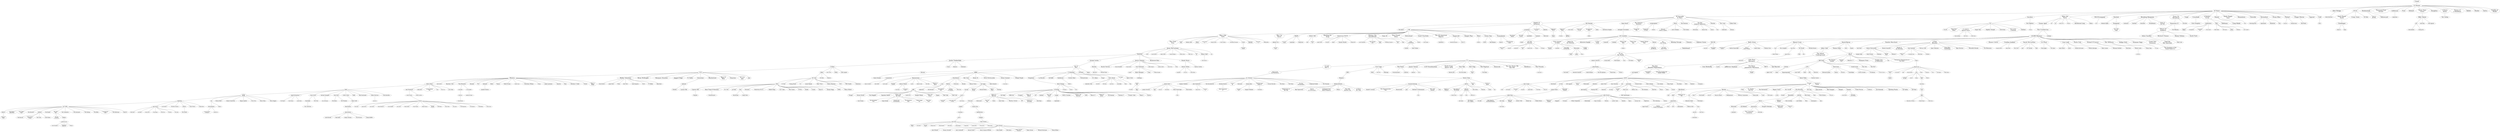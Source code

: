 strict graph "" {
	node [label="\N"];
	507	 [fontsize=30,
		height=0.4722222222222222,
		label=Creed,
		level=1,
		weight=566764,
		width=1.1388888888888888];
	4	 [fontsize=30,
		height=0.4722222222222222,
		label="12 Stones",
		level=1,
		weight=201699,
		width=1.8888888888888888];
	507 -- 4;
	2	 [fontsize=30,
		height=0.4722222222222222,
		label="10 Years",
		level=1,
		weight=168158,
		width=1.6805555555555556];
	4 -- 2;
	89	 [fontsize=30,
		height=0.4722222222222222,
		label="Alter Bridge",
		level=1,
		weight=231894,
		width=2.1805555555555554];
	4 -- 89;
	1652	 [fontsize=30,
		height=0.4722222222222222,
		label="P.O.D.",
		level=1,
		weight=523021,
		width=1.2638888888888888];
	4 -- 1652;
	964	 [fontsize=30,
		height=0.4722222222222222,
		label=Hoobastank,
		level=1,
		weight=713239,
		width=2.236111111111111];
	4 -- 964;
	2310	 [fontsize=30,
		height=0.4722222222222222,
		label="Thousand Foot\nKrutch",
		level=1,
		weight=111872,
		width=4.361111111111111];
	4 -- 2310;
	1257	 [fontsize=30,
		height=0.4722222222222222,
		label=Lifehouse,
		level=1,
		weight=626378,
		width=1.8194444444444444];
	4 -- 1257;
	831	 [fontsize=30,
		height=0.4722222222222222,
		label=Fuel,
		level=1,
		weight=373212,
		width=0.8194444444444444];
	4 -- 831;
	578	 [fontsize=30,
		height=0.4722222222222222,
		label=Default,
		level=1,
		weight=186893,
		width=1.3333333333333333];
	4 -- 578;
	2312	 [fontsize=30,
		height=0.4722222222222222,
		label="Three Days\nGrace",
		level=1,
		weight=560425,
		width=3.638888888888889];
	4 -- 2312;
	548	 [fontsize=30,
		height=0.4722222222222222,
		label=Daughtry,
		level=1,
		weight=206038,
		width=1.6944444444444444];
	4 -- 548;
	17	 [fontsize=30,
		height=0.4722222222222222,
		label="3 Doors\nDown",
		level=1,
		weight=949527,
		width=2.875];
	4 -- 17;
	2204	 [fontsize=30,
		height=0.4722222222222222,
		label="Theory of\na Deadman",
		level=1,
		weight=172224,
		width=4.263888888888889];
	4 -- 2204;
	1869	 [fontsize=30,
		height=0.4722222222222222,
		label=Skillet,
		level=1,
		weight=150854,
		width=1.125];
	4 -- 1869;
	960	 [fontsize=30,
		height=0.4722222222222222,
		label=Hinder,
		level=1,
		weight=283860,
		width=1.2361111111111112];
	4 -- 960;
	1780	 [fontsize=30,
		height=0.4722222222222222,
		label=Saliva,
		level=1,
		weight=316243,
		width=1.1388888888888888];
	4 -- 1780;
	1672	 [fontsize=30,
		height=0.4722222222222222,
		label="Puddle of\nMudd",
		level=1,
		weight=394073,
		width=3.1527777777777777];
	4 -- 1672;
	14	 [fontsize=30,
		height=0.4722222222222222,
		label="30 Seconds\nto Mars",
		level=1,
		weight=723734,
		width=3.9444444444444446];
	2 -- 14;
	1000	 [fontsize=30,
		height=0.4722222222222222,
		label=Incubus,
		level=1,
		weight=1214650,
		width=1.4722222222222223];
	2 -- 1000;
	77	 [fontsize=30,
		height=0.4722222222222222,
		label="Alien Ant\nFarm",
		level=1,
		weight=481750,
		width=3.0];
	2 -- 77;
	2364	 [fontsize=30,
		height=0.4722222222222222,
		label=TRUSTcompany,
		level=1,
		weight=128688,
		width=3.0833333333333335];
	2 -- 2364;
	675	 [fontsize=30,
		height=0.4722222222222222,
		label=Earshot,
		level=1,
		weight=110482,
		width=1.4444444444444444];
	2 -- 675;
	349	 [fontsize=30,
		height=0.4722222222222222,
		label="Breaking Benjamin",
		level=1,
		weight=568249,
		width=3.5];
	2 -- 349;
	1804	 [fontsize=30,
		height=0.4722222222222222,
		label="Scars On\nBroadway",
		level=1,
		weight=111533,
		width=3.9444444444444446];
	2 -- 1804;
	2356	 [fontsize=30,
		height=0.4722222222222222,
		label=Trapt,
		level=1,
		weight=315592,
		width=0.9861111111111112];
	2 -- 2356;
	511	 [fontsize=30,
		height=0.4722222222222222,
		label=Crossfade,
		level=1,
		weight=257392,
		width=1.9027777777777777];
	2 -- 511;
	139	 [fontsize=30,
		height=0.4722222222222222,
		label="A Perfect\nCircle",
		level=1,
		weight=766161,
		width=3.138888888888889];
	2 -- 139;
	1934	 [fontsize=30,
		height=0.4722222222222222,
		label=Staind,
		level=1,
		weight=597418,
		width=1.1944444444444444];
	2 -- 1934;
	1883	 [fontsize=30,
		height=0.4722222222222222,
		label="Smile Empty\nSoul",
		level=1,
		weight=149344,
		width=3.5277777777777777];
	2 -- 1883;
	1841	 [fontsize=30,
		height=0.4722222222222222,
		label=Shinedown,
		level=1,
		weight=169326,
		width=2.0694444444444446];
	2 -- 1841;
	439	 [fontsize=30,
		height=0.4722222222222222,
		label=Chevelle,
		level=1,
		weight=404631,
		width=1.625];
	2 -- 439;
	1829	 [fontsize=30,
		height=0.4722222222222222,
		label=Sevendust,
		level=1,
		weight=253569,
		width=1.9722222222222223];
	2 -- 1829;
	752	 [fontsize=30,
		height=0.4722222222222222,
		label="Evans Blue",
		level=1,
		weight=112431,
		width=2.111111111111111];
	2 -- 752;
	804	 [fontsize=30,
		height=0.4722222222222222,
		label=Flyleaf,
		level=1,
		weight=299290,
		width=1.2361111111111112];
	2 -- 804;
	789	 [fontsize=30,
		height=0.4722222222222222,
		label="Finger Eleven",
		level=1,
		weight=331711,
		width=2.5833333333333335];
	2 -- 789;
	2011	 [fontsize=30,
		height=0.4722222222222222,
		label=Taproot,
		level=1,
		weight=212719,
		width=1.4444444444444444];
	2 -- 2011;
	482	 [fontsize=30,
		height=0.4722222222222222,
		label=Cold,
		level=1,
		weight=240430,
		width=0.8611111111111112];
	2 -- 482;
	2405	 [fontsize=20,
		height=0.3194444444444444,
		label="Velvet Revolver",
		level=3,
		weight=423957,
		width=1.9583333333333333];
	89 -- 2405;
	9	 [fontsize=30,
		height=0.4722222222222222,
		label="(hed) Planet\nEarth",
		level=1,
		weight=116026,
		width=3.625];
	1652 -- 9;
	505	 [fontsize=30,
		height=0.4722222222222222,
		label="Crazy Town",
		level=1,
		weight=241640,
		width=2.236111111111111];
	1652 -- 505;
	993	 [fontsize=25,
		height=0.3888888888888889,
		label="Ill Niño",
		level=2,
		weight=286781,
		width=1.0694444444444444];
	1652 -- 993;
	1965	 [fontsize=20,
		height=0.3194444444444444,
		label="Story of\nthe Year",
		level=3,
		weight=314696,
		width=2.25];
	964 -- 1965;
	2478	 [fontsize=30,
		height=0.4722222222222222,
		label=Yellowcard,
		level=1,
		weight=638817,
		width=2.0416666666666665];
	964 -- 2478;
	184	 [fontsize=20,
		height=0.3194444444444444,
		label=Augustana,
		level=3,
		weight=281370,
		width=1.3333333333333333];
	1257 -- 184;
	269	 [fontsize=30,
		height=0.4722222222222222,
		label="Billy Talent",
		level=1,
		weight=515568,
		width=2.0416666666666665];
	2312 -- 269;
	2084	 [fontsize=25,
		height=0.3888888888888889,
		label="The Calling",
		level=2,
		weight=385698,
		width=1.7638888888888888];
	17 -- 2084;
	119	 [fontsize=30,
		height=0.4722222222222222,
		label="Angels &\nAirwaves",
		level=1,
		weight=263925,
		width=3.7083333333333335];
	14 -- 119;
	1187	 [fontsize=25,
		height=0.3888888888888889,
		label="Kill Hannah",
		level=2,
		weight=139913,
		width=1.7777777777777777];
	14 -- 1187;
	1591	 [fontsize=25,
		height=0.3888888888888889,
		label="Papa Roach",
		level=2,
		weight=780535,
		width=1.9166666666666667];
	14 -- 1591;
	1484	 [fontsize=25,
		height=0.3888888888888889,
		label="My Chemical\nRomance",
		level=2,
		weight=928094,
		width=3.7916666666666665];
	14 -- 1484;
	1292	 [fontsize=25,
		height=0.3888888888888889,
		label=Lostprophets,
		level=2,
		weight=636420,
		width=2.013888888888889];
	14 -- 1292;
	1474	 [fontsize=25,
		height=0.3888888888888889,
		label=Muse,
		level=2,
		weight=1629255,
		width=0.8611111111111112];
	14 -- 1474;
	2229	 [fontsize=25,
		height=0.3888888888888889,
		label="The Rasmus",
		level=2,
		weight=373522,
		width=1.9722222222222223];
	14 -- 2229;
	2231	 [fontsize=25,
		height=0.3888888888888889,
		label="The Red\nJumpsuit Apparatus",
		level=2,
		weight=285699,
		width=4.694444444444445];
	14 -- 2231;
	1648	 [fontsize=25,
		height=0.3888888888888889,
		label=Placebo,
		level=2,
		weight=1310676,
		width=1.2638888888888888];
	14 -- 1648;
	2277	 [fontsize=25,
		height=0.3888888888888889,
		label="The Used",
		level=2,
		weight=533923,
		width=1.5138888888888888];
	14 -- 2277;
	1266	 [fontsize=25,
		height=0.3888888888888889,
		label="Linkin Park",
		level=2,
		weight=1361417,
		width=1.7222222222222223];
	14 -- 1266;
	15	 [fontsize=25,
		height=0.3888888888888889,
		label=311,
		level=2,
		weight=417857,
		width=0.5833333333333334];
	1000 -- 15;
	808	 [fontsize=25,
		height=0.3888888888888889,
		label="Foo Fighters",
		level=2,
		weight=1524991,
		width=1.9583333333333333];
	1000 -- 808;
	911	 [fontsize=30,
		height=0.4722222222222222,
		label="Guano Apes",
		level=1,
		weight=484215,
		width=2.3194444444444446];
	77 -- 911;
	466	 [fontsize=15,
		height=0.2361111111111111,
		label=CKY,
		level=4,
		weight=252035,
		width=0.4305555555555556];
	77 -- 466;
	1274	 [fontsize=25,
		height=0.3888888888888889,
		label=Lit,
		level=2,
		weight=192681,
		width=0.375];
	77 -- 1274;
	115	 [fontsize=15,
		height=0.2361111111111111,
		label="Andrew W.K.",
		level=4,
		weight=146995,
		width=1.1805555555555556];
	77 -- 115;
	2441	 [fontsize=15,
		height=0.2361111111111111,
		label=Wheatus,
		level=4,
		weight=222176,
		width=0.8194444444444444];
	77 -- 2441;
	297	 [fontsize=25,
		height=0.3888888888888889,
		label="Bloodhound Gang",
		level=2,
		weight=707193,
		width=2.8055555555555554];
	77 -- 297;
	39	 [fontsize=20,
		height=0.3194444444444444,
		label=Adema,
		level=3,
		weight=320351,
		width=0.8888888888888888];
	77 -- 39;
	1931	 [fontsize=15,
		height=0.2361111111111111,
		label="SR-71",
		level=4,
		weight=129757,
		width=0.5833333333333334];
	2364 -- 1931;
	701	 [fontsize=20,
		height=0.3194444444444444,
		label="Element Eighty",
		level=3,
		weight=112829,
		width=1.875];
	675 -- 701;
	1540	 [fontsize=30,
		height=0.4722222222222222,
		label=Nonpoint,
		level=1,
		weight=166970,
		width=1.6805555555555556];
	675 -- 1540;
	884	 [fontsize=20,
		height=0.3194444444444444,
		label=Godsmack,
		level=3,
		weight=496504,
		width=1.3333333333333333];
	349 -- 884;
	1821	 [fontsize=25,
		height=0.3888888888888889,
		label=Seether,
		level=2,
		weight=447230,
		width=1.2222222222222223];
	349 -- 1821;
	621	 [fontsize=20,
		height=0.3194444444444444,
		label=Disturbed,
		level=3,
		weight=737699,
		width=1.1944444444444444];
	349 -- 621;
	1524	 [fontsize=25,
		height=0.3888888888888889,
		label=Nickelback,
		level=2,
		weight=968277,
		width=1.6805555555555556];
	349 -- 1524;
	1654	 [fontsize=25,
		height=0.3888888888888889,
		label="Poets of\nthe Fall",
		level=2,
		weight=141689,
		width=2.7083333333333335];
	349 -- 1654;
	2027	 [fontsize=30,
		height=0.4722222222222222,
		label="Tenacious D",
		level=1,
		weight=688606,
		width=2.3472222222222223];
	1804 -- 2027;
	1201	 [fontsize=20,
		height=0.3194444444444444,
		label="Ko\:042fn",
		level=3,
		weight=918247,
		width=1.1944444444444444];
	1804 -- 1201;
	452	 [fontsize=25,
		height=0.3888888888888889,
		label="Chris Daughtry",
		level=2,
		weight=104854,
		width=2.3194444444444446];
	511 -- 452;
	182	 [fontsize=25,
		height=0.3888888888888889,
		label=Audioslave,
		level=2,
		weight=948102,
		width=1.7083333333333333];
	139 -- 182;
	74	 [fontsize=15,
		height=0.2361111111111111,
		label="Alice in\nChains",
		level=4,
		weight=629040,
		width=1.4583333333333333];
	139 -- 74;
	580	 [fontsize=30,
		height=0.4722222222222222,
		label=Deftones,
		level=1,
		weight=694891,
		width=1.6805555555555556];
	139 -- 580;
	1264	 [fontsize=30,
		height=0.4722222222222222,
		label="Limp Bizkit",
		level=1,
		weight=809599,
		width=2.0277777777777777];
	1934 -- 1264;
	375	 [fontsize=15,
		height=0.2361111111111111,
		label=Bush,
		level=4,
		weight=546559,
		width=0.4722222222222222];
	1934 -- 375;
	664	 [fontsize=20,
		height=0.3194444444444444,
		label="Drowning Pool",
		level=3,
		weight=388472,
		width=1.8194444444444444];
	1829 -- 664;
	1924	 [fontsize=20,
		height=0.3194444444444444,
		label=Spineshank,
		level=3,
		weight=155880,
		width=1.4583333333333333];
	1829 -- 1924;
	1870	 [fontsize=25,
		height=0.3888888888888889,
		label=Skindred,
		level=2,
		weight=102167,
		width=1.375];
	1829 -- 1870;
	1895	 [fontsize=20,
		height=0.3194444444444444,
		label=SOiL,
		level=3,
		weight=229038,
		width=0.625];
	1829 -- 1895;
	1593	 [fontsize=15,
		height=0.2361111111111111,
		label=Paramore,
		level=4,
		weight=596805,
		width=0.9027777777777778];
	804 -- 1593;
	751	 [fontsize=20,
		height=0.3194444444444444,
		label=Evanescence,
		level=3,
		weight=1024587,
		width=1.6805555555555556];
	804 -- 751;
	1186	 [fontsize=25,
		height=0.3888888888888889,
		label="Kid Rock",
		level=2,
		weight=260243,
		width=1.4027777777777777];
	789 -- 1186;
	796	 [fontsize=20,
		height=0.3194444444444444,
		label=Flaw,
		level=3,
		weight=114166,
		width=0.5972222222222222];
	482 -- 796;
	2044	 [fontsize=20,
		height=0.3194444444444444,
		label="The Almost",
		level=3,
		weight=103130,
		width=1.4166666666666667];
	119 -- 2044;
	8	 [fontsize=30,
		height=0.4722222222222222,
		label="+44",
		level=1,
		weight=133149,
		width=0.7083333333333334];
	119 -- 8;
	32	 [fontsize=20,
		height=0.3194444444444444,
		label=Acceptance,
		level=3,
		weight=184243,
		width=1.4583333333333333];
	119 -- 32;
	521	 [fontsize=15,
		height=0.2361111111111111,
		label="Cute Is What We\nAim For",
		level=4,
		weight=202105,
		width=2.4305555555555554];
	119 -- 521;
	110	 [fontsize=20,
		height=0.3194444444444444,
		label=Anberlin,
		level=3,
		weight=323719,
		width=1.0277777777777777];
	119 -- 110;
	1074	 [fontsize=20,
		height=0.3194444444444444,
		label="Jimmy Eat\nWorld",
		level=3,
		weight=936209,
		width=2.263888888888889];
	119 -- 1074;
	156	 [fontsize=20,
		height=0.3194444444444444,
		label="Armor for\nSleep",
		level=3,
		weight=281710,
		width=2.111111111111111];
	1187 -- 156;
	1400	 [fontsize=15,
		height=0.2361111111111111,
		label="Metro Station",
		level=4,
		weight=215634,
		width=1.2222222222222223];
	1187 -- 1400;
	829	 [fontsize=20,
		height=0.3194444444444444,
		label="From First\nto Last",
		level=3,
		weight=280945,
		width=2.3333333333333335];
	1187 -- 829;
	1481	 [fontsize=20,
		height=0.3194444444444444,
		label="My American\nHeart",
		level=3,
		weight=110999,
		width=2.5416666666666665];
	1187 -- 1481;
	50	 [fontsize=20,
		height=0.3194444444444444,
		label=Aiden,
		level=3,
		weight=149984,
		width=0.7222222222222222];
	1187 -- 50;
	939	 [fontsize=20,
		height=0.3194444444444444,
		label="Hawthorne Heights",
		level=3,
		weight=287407,
		width=2.375];
	1187 -- 939;
	190	 [fontsize=25,
		height=0.3888888888888889,
		label="Avenged Sevenfold",
		level=2,
		weight=431612,
		width=3.013888888888889];
	1591 -- 190;
	743	 [fontsize=20,
		height=0.3194444444444444,
		label="Escape The\nFate",
		level=3,
		weight=134628,
		width=2.2777777777777777];
	1484 -- 743;
	836	 [fontsize=20,
		height=0.3194444444444444,
		label="Funeral for\na Friend",
		level=3,
		weight=369163,
		width=2.5972222222222223];
	1292 -- 836;
	784	 [fontsize=15,
		height=0.2361111111111111,
		label=Fightstar,
		level=4,
		weight=100577,
		width=0.7916666666666666];
	1292 -- 784;
	2178	 [fontsize=20,
		height=0.3194444444444444,
		label="The Last\nShadow Puppets",
		level=3,
		weight=161702,
		width=3.4166666666666665];
	1474 -- 2178;
	152	 [fontsize=20,
		height=0.3194444444444444,
		label="Arctic Monkeys",
		level=3,
		weight=1120718,
		width=1.8888888888888888];
	1474 -- 152;
	2260	 [fontsize=20,
		height=0.3194444444444444,
		label="The Strokes",
		level=3,
		weight=1231044,
		width=1.5];
	1474 -- 2260;
	1852	 [fontsize=20,
		height=0.3194444444444444,
		label=Silverstein,
		level=3,
		weight=245269,
		width=1.2916666666666667];
	2231 -- 1852;
	1823	 [fontsize=20,
		height=0.3194444444444444,
		label="Senses Fail",
		level=3,
		weight=324354,
		width=1.4583333333333333];
	2231 -- 1823;
	1789	 [fontsize=20,
		height=0.3194444444444444,
		label=Saosin,
		level=3,
		weight=286090,
		width=0.8611111111111112];
	2231 -- 1789;
	787	 [fontsize=15,
		height=0.2361111111111111,
		label=Finch,
		level=4,
		weight=316654,
		width=0.5];
	2231 -- 787;
	2382	 [fontsize=20,
		height=0.3194444444444444,
		label=Underoath,
		level=3,
		weight=329693,
		width=1.3055555555555556];
	2277 -- 2382;
	66	 [fontsize=20,
		height=0.3194444444444444,
		label=Alesana,
		level=3,
		weight=122228,
		width=1.0138888888888888];
	2277 -- 66;
	339	 [fontsize=30,
		height=0.4722222222222222,
		label="Boys Like\nGirls",
		level=1,
		weight=282131,
		width=3.013888888888889];
	8 -- 339;
	336	 [fontsize=30,
		height=0.4722222222222222,
		label="Box Car\nRacer",
		level=1,
		weight=263873,
		width=2.9722222222222223];
	8 -- 336;
	1479	 [fontsize=30,
		height=0.4722222222222222,
		label=MxPx,
		level=1,
		weight=284328,
		width=1.0416666666666667];
	8 -- 1479;
	290	 [fontsize=30,
		height=0.4722222222222222,
		label="blink-182",
		level=1,
		weight=1110300,
		width=1.6944444444444444];
	8 -- 290;
	333	 [fontsize=30,
		height=0.4722222222222222,
		label="Bowling for\nSoup",
		level=1,
		weight=332257,
		width=3.388888888888889];
	8 -- 333;
	97	 [fontsize=30,
		height=0.4722222222222222,
		label="American Hi-Fi",
		level=1,
		weight=214134,
		width=2.763888888888889];
	8 -- 97;
	1460	 [fontsize=30,
		height=0.4722222222222222,
		label="Motion City\nSoundtrack",
		level=1,
		weight=388212,
		width=4.541666666666667];
	8 -- 1460;
	1981	 [fontsize=30,
		height=0.4722222222222222,
		label="Sum 41",
		level=1,
		weight=781181,
		width=1.4444444444444444];
	8 -- 1981;
	1514	 [fontsize=30,
		height=0.4722222222222222,
		label="New Found\nGlory",
		level=1,
		weight=442726,
		width=3.486111111111111];
	8 -- 1514;
	2488	 [fontsize=30,
		height=0.4722222222222222,
		label=Zebrahead,
		level=1,
		weight=201808,
		width=2.0277777777777777];
	8 -- 2488;
	892	 [fontsize=30,
		height=0.4722222222222222,
		label="Good Charlotte",
		level=1,
		weight=710957,
		width=2.8333333333333335];
	8 -- 892;
	2042	 [fontsize=30,
		height=0.4722222222222222,
		label="The All-American\nRejects",
		level=1,
		weight=756405,
		width=4.944444444444445];
	8 -- 2042;
	1978	 [fontsize=30,
		height=0.4722222222222222,
		label=Sugarcult,
		level=1,
		weight=411221,
		width=1.7638888888888888];
	8 -- 1978;
	1857	 [fontsize=30,
		height=0.4722222222222222,
		label="Simple Plan",
		level=1,
		weight=581407,
		width=2.236111111111111];
	8 -- 1857;
	1395	 [fontsize=30,
		height=0.4722222222222222,
		label=Mest,
		level=1,
		weight=124315,
		width=0.9166666666666666];
	8 -- 1395;
	906	 [fontsize=30,
		height=0.4722222222222222,
		label="Green Day",
		level=1,
		weight=1471585,
		width=2.0277777777777777];
	8 -- 906;
	2355	 [fontsize=30,
		height=0.4722222222222222,
		label=Transplants,
		level=1,
		weight=144169,
		width=2.1805555555555554];
	8 -- 2355;
	2168	 [fontsize=20,
		height=0.3194444444444444,
		label="The Juliana\nTheory",
		level=3,
		weight=166511,
		width=2.5416666666666665];
	32 -- 2168;
	2251	 [fontsize=20,
		height=0.3194444444444444,
		label="The Spill\nCanvas",
		level=3,
		weight=164656,
		width=2.263888888888889];
	32 -- 2251;
	1926	 [fontsize=20,
		height=0.3194444444444444,
		label=Spitalfield,
		level=3,
		weight=106880,
		width=1.2083333333333333];
	32 -- 1926;
	495	 [fontsize=20,
		height=0.3194444444444444,
		label=Copeland,
		level=3,
		weight=249580,
		width=1.1944444444444444];
	32 -- 495;
	1838	 [fontsize=20,
		height=0.3194444444444444,
		label=Sherwood,
		level=3,
		weight=102483,
		width=1.2638888888888888];
	32 -- 1838;
	2144	 [fontsize=15,
		height=0.2361111111111111,
		label="The Get\nUp Kids",
		level=4,
		weight=281990,
		width=1.625];
	1074 -- 2144;
	2093	 [fontsize=30,
		height=0.4722222222222222,
		label="The Click\nFive",
		level=1,
		weight=111724,
		width=2.875];
	339 -- 2093;
	2438	 [fontsize=15,
		height=0.2361111111111111,
		label="We The\nKings",
		level=4,
		weight=128642,
		width=1.3888888888888888];
	339 -- 2438;
	1320	 [fontsize=20,
		height=0.3194444444444444,
		label="Madina Lake",
		level=3,
		weight=110233,
		width=1.5972222222222223];
	339 -- 1320;
	1588	 [fontsize=15,
		height=0.2361111111111111,
		label="Panic at\nthe Disco",
		level=4,
		weight=253447,
		width=1.7638888888888888];
	339 -- 1588;
	2039	 [fontsize=15,
		height=0.2361111111111111,
		label="The Academy\nIs...",
		level=4,
		weight=327750,
		width=1.75];
	339 -- 2039;
	1373	 [fontsize=15,
		height=0.2361111111111111,
		label="Mayday Parade",
		level=4,
		weight=118449,
		width=1.4305555555555556];
	339 -- 1373;
	477	 [fontsize=15,
		height=0.2361111111111111,
		label="Cobra Starship",
		level=4,
		weight=196460,
		width=1.3611111111111112];
	339 -- 477;
	1818	 [fontsize=15,
		height=0.2361111111111111,
		label="Secondhand Serenade",
		level=4,
		weight=124425,
		width=2.0972222222222223];
	339 -- 1818;
	411	 [fontsize=20,
		height=0.3194444444444444,
		label=Cartel,
		level=3,
		weight=237403,
		width=0.75];
	339 -- 411;
	811	 [fontsize=15,
		height=0.2361111111111111,
		label="Forever the\nSickest Kids",
		level=4,
		weight=108294,
		width=2.3194444444444446];
	339 -- 811;
	1650	 [fontsize=15,
		height=0.2361111111111111,
		label="Plain White\nT's",
		level=4,
		weight=579664,
		width=1.4722222222222223];
	339 -- 1650;
	947	 [fontsize=15,
		height=0.2361111111111111,
		label=Hellogoodbye,
		level=4,
		weight=432049,
		width=1.25];
	339 -- 947;
	81	 [fontsize=20,
		height=0.3194444444444444,
		label="Alkaline Trio",
		level=3,
		weight=437715,
		width=1.5416666666666667];
	336 -- 81;
	1545	 [fontsize=15,
		height=0.2361111111111111,
		label="No Use for\na Name",
		level=4,
		weight=207931,
		width=1.8611111111111112];
	1479 -- 1545;
	1222	 [fontsize=20,
		height=0.3194444444444444,
		label=Lagwagon,
		level=3,
		weight=221328,
		width=1.2916666666666667];
	1479 -- 1222;
	1623	 [fontsize=20,
		height=0.3194444444444444,
		label=Pennywise,
		level=3,
		weight=307364,
		width=1.3472222222222223];
	1479 -- 1623;
	1767	 [fontsize=15,
		height=0.2361111111111111,
		label=Rufio,
		level=4,
		weight=176498,
		width=0.4861111111111111];
	290 -- 1767;
	85	 [fontsize=15,
		height=0.2361111111111111,
		label="All Time\nLow",
		level=4,
		weight=214369,
		width=1.2777777777777777];
	290 -- 85;
	93	 [fontsize=15,
		height=0.2361111111111111,
		label="Amber Pacific",
		level=4,
		weight=172617,
		width=1.2638888888888888];
	97 -- 93;
	2050	 [fontsize=15,
		height=0.2361111111111111,
		label="The Ataris",
		level=4,
		weight=402386,
		width=0.9166666666666666];
	97 -- 2050;
	82	 [fontsize=15,
		height=0.2361111111111111,
		label=Allister,
		level=4,
		weight=106225,
		width=0.6111111111111112];
	97 -- 82;
	1882	 [fontsize=25,
		height=0.3888888888888889,
		label="Smash Mouth",
		level=2,
		weight=414274,
		width=2.1527777777777777];
	97 -- 1882;
	188	 [fontsize=15,
		height=0.2361111111111111,
		label="Autopilot Off",
		level=4,
		weight=101583,
		width=1.125];
	97 -- 188;
	1016	 [fontsize=15,
		height=0.2361111111111111,
		label="Jack's Mannequin",
		level=4,
		weight=308392,
		width=1.625];
	1460 -- 1016;
	2254	 [fontsize=20,
		height=0.3194444444444444,
		label="The Starting\nLine",
		level=3,
		weight=302519,
		width=2.2777777777777777];
	1460 -- 2254;
	962	 [fontsize=15,
		height=0.2361111111111111,
		label="Hit the\nLights",
		level=4,
		weight=101033,
		width=1.3055555555555556];
	1460 -- 962;
	1901	 [fontsize=15,
		height=0.2361111111111111,
		label="Something Corporate",
		level=4,
		weight=401691,
		width=1.9444444444444444];
	1460 -- 1901;
	769	 [fontsize=15,
		height=0.2361111111111111,
		label="Fall Out\nBoy",
		level=4,
		weight=1033148,
		width=1.2361111111111112];
	1460 -- 769;
	1326	 [fontsize=20,
		height=0.3194444444444444,
		label=Mae,
		level=3,
		weight=310303,
		width=0.5416666666666666];
	1460 -- 1326;
	37	 [fontsize=20,
		height=0.3194444444444444,
		label="A Day\nto Remember",
		level=3,
		weight=109699,
		width=2.6805555555555554];
	1514 -- 37;
	217	 [fontsize=15,
		height=0.2361111111111111,
		label=Bayside,
		level=4,
		weight=126655,
		width=0.7361111111111112];
	1514 -- 217;
	191	 [fontsize=15,
		height=0.2361111111111111,
		label="Avril Lavigne",
		level=4,
		weight=1025037,
		width=1.1666666666666667];
	892 -- 191;
	1682	 [fontsize=20,
		height=0.3194444444444444,
		label=Quietdrive,
		level=3,
		weight=102244,
		width=1.2777777777777777];
	2042 -- 1682;
	1362	 [fontsize=15,
		height=0.2361111111111111,
		label="Matchbook Romance",
		level=4,
		weight=252902,
		width=1.9305555555555556];
	1978 -- 1362;
	754	 [fontsize=25,
		height=0.3888888888888889,
		label="Eve 6",
		level=2,
		weight=317568,
		width=0.8888888888888888];
	1978 -- 754;
	1416	 [fontsize=15,
		height=0.2361111111111111,
		label=Midtown,
		level=4,
		weight=177685,
		width=0.7638888888888888];
	1395 -- 1416;
	1539	 [fontsize=20,
		height=0.3194444444444444,
		label=NOFX,
		level=3,
		weight=484532,
		width=0.7777777777777778];
	906 -- 1539;
	204	 [fontsize=20,
		height=0.3194444444444444,
		label="Bad Religion",
		level=3,
		weight=499017,
		width=1.5833333333333333];
	906 -- 204;
	1693	 [fontsize=20,
		height=0.3194444444444444,
		label=Rancid,
		level=3,
		weight=371926,
		width=0.875];
	2355 -- 1693;
	2076	 [fontsize=20,
		height=0.3194444444444444,
		label="The Bouncing\nSouls",
		level=3,
		weight=180190,
		width=2.6527777777777777];
	2355 -- 2076;
	1064	 [fontsize=30,
		height=0.4722222222222222,
		label="Jesse McCartney",
		level=1,
		weight=202719,
		width=3.2222222222222223];
	2093 -- 1064;
	2236	 [fontsize=15,
		height=0.2361111111111111,
		label="The Rocket\nSummer",
		level=4,
		weight=183305,
		width=1.9861111111111112];
	411 -- 2236;
	10	 [fontsize=30,
		height=0.4722222222222222,
		label="*NSYNC",
		level=1,
		weight=286836,
		width=1.625];
	1064 -- 10;
	1378	 [fontsize=15,
		height=0.2361111111111111,
		label=McFly,
		level=4,
		weight=204853,
		width=0.5555555555555556];
	1064 -- 1378;
	1109	 [fontsize=15,
		height=0.2361111111111111,
		label="Jonas Brothers",
		level=4,
		weight=184349,
		width=1.375];
	1064 -- 1109;
	165	 [fontsize=15,
		height=0.2361111111111111,
		label="Ashley Tisdale",
		level=4,
		weight=114791,
		width=1.3194444444444444];
	1064 -- 165;
	2397	 [fontsize=15,
		height=0.2361111111111111,
		label="Vanessa Hudgens",
		level=4,
		weight=128170,
		width=1.6527777777777777];
	1064 -- 2397;
	1265	 [fontsize=15,
		height=0.2361111111111111,
		label="Lindsay Lohan",
		level=4,
		weight=304837,
		width=1.3333333333333333];
	1064 -- 1265;
	1422	 [fontsize=15,
		height=0.2361111111111111,
		label="Miley Cyrus",
		level=4,
		weight=216043,
		width=1.0694444444444444];
	1064 -- 1422;
	91	 [fontsize=15,
		height=0.2361111111111111,
		label="Aly &\nAJ",
		level=4,
		weight=139448,
		width=0.8888888888888888];
	1064 -- 91;
	958	 [fontsize=25,
		height=0.3888888888888889,
		label="Hilary Duff",
		level=2,
		weight=408619,
		width=1.625];
	1064 -- 958;
	1108	 [fontsize=15,
		height=0.2361111111111111,
		label=JoJo,
		level=4,
		weight=316204,
		width=0.4444444444444444];
	1064 -- 1108;
	1143	 [fontsize=30,
		height=0.4722222222222222,
		label="Justin Timberlake",
		level=1,
		weight=972050,
		width=3.2777777777777777];
	10 -- 1143;
	1799	 [fontsize=25,
		height=0.3888888888888889,
		label="Savage Garden",
		level=2,
		weight=403602,
		width=2.4444444444444446];
	10 -- 1799;
	1065	 [fontsize=25,
		height=0.3888888888888889,
		label="Jessica Simpson",
		level=2,
		weight=298868,
		width=2.611111111111111];
	10 -- 1065;
	199	 [fontsize=25,
		height=0.3888888888888889,
		label="Backstreet Boys",
		level=2,
		weight=450420,
		width=2.513888888888889];
	10 -- 199;
	1331	 [fontsize=25,
		height=0.3888888888888889,
		label="Mandy Moore",
		level=2,
		weight=281127,
		width=2.125];
	10 -- 1331;
	2280	 [fontsize=15,
		height=0.2361111111111111,
		label="The Veronicas",
		level=4,
		weight=247943,
		width=1.3055555555555556];
	958 -- 2280;
	2391	 [fontsize=30,
		height=0.4722222222222222,
		label=Usher,
		level=1,
		weight=546757,
		width=1.125];
	1143 -- 2391;
	461	 [fontsize=25,
		height=0.3888888888888889,
		label=Ciara,
		level=2,
		weight=405789,
		width=0.8333333333333334];
	1143 -- 461;
	253	 [fontsize=20,
		height=0.3194444444444444,
		label=Beyoncé,
		level=3,
		weight=806626,
		width=1.0833333333333333];
	1143 -- 253;
	2324	 [fontsize=20,
		height=0.3194444444444444,
		label=Timbaland,
		level=3,
		weight=572821,
		width=1.3055555555555556];
	1143 -- 2324;
	33	 [fontsize=25,
		height=0.3888888888888889,
		label="Ace of\nBase",
		level=2,
		weight=371921,
		width=2.0694444444444446];
	1799 -- 33;
	1763	 [fontsize=25,
		height=0.3888888888888889,
		label=Roxette,
		level=2,
		weight=461144,
		width=1.2083333333333333];
	1799 -- 1763;
	1685	 [fontsize=25,
		height=0.3888888888888889,
		label="Rachel Stevens",
		level=2,
		weight=131031,
		width=2.4444444444444446];
	1065 -- 1685;
	1498	 [fontsize=15,
		height=0.2361111111111111,
		label="Natasha Bedingfield",
		level=4,
		weight=634312,
		width=1.8333333333333333];
	1065 -- 1498;
	722	 [fontsize=15,
		height=0.2361111111111111,
		label="Emma Bunton",
		level=4,
		weight=126484,
		width=1.3055555555555556];
	1065 -- 722;
	863	 [fontsize=25,
		height=0.3888888888888889,
		label="Geri Halliwell",
		level=2,
		weight=163415,
		width=2.0277777777777777];
	1065 -- 863;
	164	 [fontsize=15,
		height=0.2361111111111111,
		label="Ashlee Simpson",
		level=4,
		weight=469115,
		width=1.4861111111111112];
	1065 -- 164;
	1249	 [fontsize=20,
		height=0.3194444444444444,
		label="Leona Lewis",
		level=3,
		weight=481890,
		width=1.5694444444444444];
	1065 -- 1249;
	1933	 [fontsize=15,
		height=0.2361111111111111,
		label="Stacie Orrico",
		level=4,
		weight=193566,
		width=1.1805555555555556];
	1065 -- 1933;
	1581	 [fontsize=20,
		height=0.3194444444444444,
		label="P!nk",
		level=3,
		weight=293683,
		width=0.5694444444444444];
	1065 -- 1581;
	176	 [fontsize=25,
		height=0.3888888888888889,
		label="Atomic Kitten",
		level=2,
		weight=191060,
		width=2.0555555555555554];
	1331 -- 176;
	2395	 [fontsize=20,
		height=0.3194444444444444,
		label="Vanessa Carlton",
		level=3,
		weight=403428,
		width=2.0555555555555554];
	1331 -- 2395;
	3	 [fontsize=30,
		height=0.4722222222222222,
		label=112,
		level=1,
		weight=145079,
		width=0.7083333333333334];
	2391 -- 3;
	56	 [fontsize=25,
		height=0.3888888888888889,
		label=Akon,
		level=2,
		weight=589097,
		width=0.7916666666666666];
	2391 -- 56;
	1744	 [fontsize=15,
		height=0.2361111111111111,
		label="Robin Thicke",
		level=4,
		weight=168586,
		width=1.1944444444444444];
	2391 -- 1744;
	1507	 [fontsize=25,
		height=0.3888888888888889,
		label=Nelly,
		level=2,
		weight=458759,
		width=0.7777777777777778];
	2391 -- 1507;
	1097	 [fontsize=20,
		height=0.3194444444444444,
		label="John Legend",
		level=3,
		weight=420828,
		width=1.6111111111111112];
	2391 -- 1097;
	1448	 [fontsize=30,
		height=0.4722222222222222,
		label=Monica,
		level=1,
		weight=154430,
		width=1.3472222222222223];
	3 -- 1448;
	310	 [fontsize=30,
		height=0.4722222222222222,
		label="Bobby Valentino",
		level=1,
		weight=106056,
		width=3.0416666666666665];
	3 -- 310;
	353	 [fontsize=30,
		height=0.4722222222222222,
		label="Brian McKnight",
		level=1,
		weight=143823,
		width=2.8333333333333335];
	3 -- 353;
	1350	 [fontsize=30,
		height=0.4722222222222222,
		label="Marques Houston",
		level=1,
		weight=101278,
		width=3.2916666666666665];
	3 -- 1350;
	1024	 [fontsize=30,
		height=0.4722222222222222,
		label="Jagged Edge",
		level=1,
		weight=120661,
		width=2.4583333333333335];
	3 -- 1024;
	1736	 [fontsize=30,
		height=0.4722222222222222,
		label="R. Kelly",
		level=1,
		weight=377998,
		width=1.4444444444444444];
	3 -- 1736;
	870	 [fontsize=30,
		height=0.4722222222222222,
		label=Ginuwine,
		level=1,
		weight=139416,
		width=1.75];
	3 -- 870;
	283	 [fontsize=30,
		height=0.4722222222222222,
		label=Blackstreet,
		level=1,
		weight=101549,
		width=2.0694444444444446];
	3 -- 283;
	342	 [fontsize=30,
		height=0.4722222222222222,
		label="Boyz II\nMen",
		level=1,
		weight=224997,
		width=2.4444444444444446];
	3 -- 342;
	1565	 [fontsize=30,
		height=0.4722222222222222,
		label=Omarion,
		level=1,
		weight=160896,
		width=1.6111111111111112];
	3 -- 1565;
	1167	 [fontsize=30,
		height=0.4722222222222222,
		label="K-Ci &\nJoJo",
		level=1,
		weight=113379,
		width=2.4444444444444446];
	3 -- 1167;
	1083	 [fontsize=30,
		height=0.4722222222222222,
		label=Joe,
		level=1,
		weight=135278,
		width=0.6805555555555556];
	3 -- 1083;
	21	 [fontsize=25,
		height=0.3888888888888889,
		label="50 Cent",
		level=2,
		weight=685200,
		width=1.2222222222222223];
	56 -- 21;
	801	 [fontsize=20,
		height=0.3194444444444444,
		label="Flo Rida",
		level=3,
		weight=152190,
		width=1.0416666666666667];
	56 -- 801;
	1318	 [fontsize=20,
		height=0.3194444444444444,
		label=Madcon,
		level=3,
		weight=109168,
		width=1.0];
	56 -- 1318;
	76	 [fontsize=25,
		height=0.3888888888888889,
		label="Alicia Keys",
		level=2,
		weight=747095,
		width=1.7083333333333333];
	1448 -- 76;
	1175	 [fontsize=15,
		height=0.2361111111111111,
		label="Kelly Rowland",
		level=4,
		weight=244804,
		width=1.2916666666666667];
	1448 -- 1175;
	1183	 [fontsize=25,
		height=0.3888888888888889,
		label="Keyshia Cole",
		level=2,
		weight=155449,
		width=2.0555555555555554];
	1448 -- 1183;
	2341	 [fontsize=25,
		height=0.3888888888888889,
		label="Toni Braxton",
		level=2,
		weight=289811,
		width=1.9722222222222223];
	1448 -- 2341;
	347	 [fontsize=25,
		height=0.3888888888888889,
		label=Brandy,
		level=2,
		weight=258100,
		width=1.1111111111111112];
	1448 -- 347;
	2330	 [fontsize=25,
		height=0.3888888888888889,
		label=TLC,
		level=2,
		weight=333436,
		width=0.6666666666666666];
	1448 -- 2330;
	163	 [fontsize=25,
		height=0.3888888888888889,
		label=Ashanti,
		level=2,
		weight=287385,
		width=1.1666666666666667];
	1448 -- 163;
	1172	 [fontsize=25,
		height=0.3888888888888889,
		label=Kelis,
		level=2,
		weight=441679,
		width=0.7638888888888888];
	1448 -- 1172;
	2008	 [fontsize=25,
		height=0.3888888888888889,
		label=Tamia,
		level=2,
		weight=118430,
		width=0.9722222222222222];
	1448 -- 2008;
	765	 [fontsize=25,
		height=0.3888888888888889,
		label="Faith Evans",
		level=2,
		weight=136879,
		width=1.8472222222222223];
	1448 -- 765;
	1340	 [fontsize=15,
		height=0.2361111111111111,
		label="Mariah Carey",
		level=4,
		weight=720333,
		width=1.2361111111111112];
	1448 -- 1340;
	457	 [fontsize=25,
		height=0.3888888888888889,
		label="Christina Milian",
		level=2,
		weight=221628,
		width=2.375];
	1448 -- 457;
	1897	 [fontsize=15,
		height=0.2361111111111111,
		label=Solange,
		level=4,
		weight=107376,
		width=0.75];
	1448 -- 1897;
	1039	 [fontsize=25,
		height=0.3888888888888889,
		label="Janet Jackson",
		level=2,
		weight=474302,
		width=2.2222222222222223];
	1448 -- 1039;
	98	 [fontsize=25,
		height=0.3888888888888889,
		label=Amerie,
		level=2,
		weight=254164,
		width=1.1111111111111112];
	1448 -- 98;
	1480	 [fontsize=25,
		height=0.3888888888888889,
		label=Mya,
		level=2,
		weight=190710,
		width=0.6666666666666666];
	1448 -- 1480;
	594	 [fontsize=25,
		height=0.3888888888888889,
		label="Destiny's Child",
		level=2,
		weight=571296,
		width=2.2916666666666665];
	1448 -- 594;
	2370	 [fontsize=25,
		height=0.3888888888888889,
		label=Tweet,
		level=2,
		weight=100295,
		width=0.9583333333333334];
	1448 -- 2370;
	1357	 [fontsize=25,
		height=0.3888888888888889,
		label="Mary J.\nBlige",
		level=2,
		weight=397642,
		width=2.2083333333333335];
	1448 -- 1357;
	450	 [fontsize=20,
		height=0.3194444444444444,
		label="Chris Brown",
		level=3,
		weight=451767,
		width=1.5138888888888888];
	310 -- 450;
	1035	 [fontsize=20,
		height=0.3194444444444444,
		label="Jamie Foxx",
		level=3,
		weight=114725,
		width=1.4305555555555556];
	310 -- 1035;
	2351	 [fontsize=20,
		height=0.3194444444444444,
		label="T-Pain",
		level=3,
		weight=193718,
		width=0.8194444444444444];
	310 -- 2351;
	334	 [fontsize=20,
		height=0.3194444444444444,
		label="Bow Wow",
		level=3,
		weight=117273,
		width=1.2361111111111112];
	310 -- 334;
	1815	 [fontsize=20,
		height=0.3194444444444444,
		label="Sean Kingston",
		level=3,
		weight=289357,
		width=1.8194444444444444];
	310 -- 1815;
	1520	 [fontsize=20,
		height=0.3194444444444444,
		label="Ne-Yo",
		level=3,
		weight=449705,
		width=0.7916666666666666];
	310 -- 1520;
	1615	 [fontsize=25,
		height=0.3888888888888889,
		label="P. Diddy",
		level=2,
		weight=162745,
		width=1.3194444444444444];
	310 -- 1615;
	195	 [fontsize=20,
		height=0.3194444444444444,
		label="Baby Bash",
		level=3,
		weight=132986,
		width=1.3472222222222223];
	310 -- 195;
	26	 [fontsize=25,
		height=0.3888888888888889,
		label=Aaliyah,
		level=2,
		weight=377241,
		width=1.1388888888888888];
	870 -- 26;
	38	 [fontsize=20,
		height=0.3194444444444444,
		label=Adele,
		level=3,
		weight=401785,
		width=0.7222222222222222];
	76 -- 38;
	107	 [fontsize=20,
		height=0.3194444444444444,
		label="Amy Winehouse",
		level=3,
		weight=1006978,
		width=2.0277777777777777];
	76 -- 107;
	1001	 [fontsize=20,
		height=0.3194444444444444,
		label="India.Arie",
		level=3,
		weight=272268,
		width=1.1805555555555556];
	76 -- 1001;
	496	 [fontsize=20,
		height=0.3194444444444444,
		label="Corinne Bailey\nRae",
		level=3,
		weight=468718,
		width=2.5555555555555554];
	76 -- 496;
	1776	 [fontsize=15,
		height=0.2361111111111111,
		label=Sade,
		level=4,
		weight=468517,
		width=0.4861111111111111];
	76 -- 1776;
	1316	 [fontsize=15,
		height=0.2361111111111111,
		label="Macy Gray",
		level=4,
		weight=330149,
		width=1.0];
	76 -- 1316;
	1125	 [fontsize=20,
		height=0.3194444444444444,
		label="Joss Stone",
		level=3,
		weight=487412,
		width=1.375];
	76 -- 1125;
	125	 [fontsize=15,
		height=0.2361111111111111,
		label="Anita Baker",
		level=4,
		weight=106558,
		width=1.0555555555555556];
	2341 -- 125;
	1273	 [fontsize=15,
		height=0.2361111111111111,
		label="Lisa Stansfield",
		level=4,
		weight=144714,
		width=1.3333333333333333];
	2341 -- 1273;
	1057	 [fontsize=20,
		height=0.3194444444444444,
		label="Jennifer Hudson",
		level=3,
		weight=115919,
		width=2.0277777777777777];
	163 -- 1057;
	44	 [fontsize=20,
		height=0.3194444444444444,
		label="A Fine\nFrenzy",
		level=3,
		weight=229882,
		width=1.8888888888888888];
	38 -- 44;
	1005	 [fontsize=20,
		height=0.3194444444444444,
		label="Ingrid Michaelson",
		level=3,
		weight=254827,
		width=2.1805555555555554];
	38 -- 1005;
	1590	 [fontsize=20,
		height=0.3194444444444444,
		label="Paolo Nutini",
		level=3,
		weight=366738,
		width=1.5];
	38 -- 1590;
	1684	 [fontsize=20,
		height=0.3194444444444444,
		label="Rachael Yamagata",
		level=3,
		weight=348857,
		width=2.375];
	38 -- 1684;
	1160	 [fontsize=20,
		height=0.3194444444444444,
		label="Kate Nash",
		level=3,
		weight=512121,
		width=1.3055555555555556];
	38 -- 1160;
	481	 [fontsize=20,
		height=0.3194444444444444,
		label="Colbie Caillat",
		level=3,
		weight=374979,
		width=1.6388888888888888];
	38 -- 481;
	666	 [fontsize=20,
		height=0.3194444444444444,
		label=Duffy,
		level=3,
		weight=515263,
		width=0.6527777777777778];
	38 -- 666;
	106	 [fontsize=20,
		height=0.3194444444444444,
		label="Amy Macdonald",
		level=3,
		weight=327841,
		width=2.0];
	38 -- 106;
	1031	 [fontsize=20,
		height=0.3194444444444444,
		label="James Morrison",
		level=3,
		weight=450459,
		width=1.9861111111111112];
	38 -- 1031;
	1790	 [fontsize=20,
		height=0.3194444444444444,
		label="Sara Bareilles",
		level=3,
		weight=351048,
		width=1.7361111111111112];
	38 -- 1790;
	153	 [fontsize=15,
		height=0.2361111111111111,
		label="Aretha Franklin",
		level=4,
		weight=642451,
		width=1.3888888888888888];
	107 -- 153;
	1694	 [fontsize=15,
		height=0.2361111111111111,
		label="Randy Crawford",
		level=4,
		weight=100718,
		width=1.4861111111111112];
	107 -- 1694;
	147	 [fontsize=20,
		height=0.3194444444444444,
		label=Aqualung,
		level=3,
		weight=452138,
		width=1.1805555555555556];
	44 -- 147;
	1848	 [fontsize=20,
		height=0.3194444444444444,
		label=Sia,
		level=3,
		weight=548364,
		width=0.4027777777777778];
	44 -- 1848;
	1510	 [fontsize=20,
		height=0.3194444444444444,
		label="Nerina Pallot",
		level=3,
		weight=142913,
		width=1.5972222222222223];
	44 -- 1510;
	324	 [fontsize=20,
		height=0.3194444444444444,
		label="Bonnie Somerville",
		level=3,
		weight=131336,
		width=2.25];
	44 -- 324;
	1713	 [fontsize=20,
		height=0.3194444444444444,
		label="Regina Spektor",
		level=3,
		weight=689251,
		width=1.9166666666666667];
	44 -- 1713;
	830	 [fontsize=20,
		height=0.3194444444444444,
		label="Frou Frou",
		level=3,
		weight=640714,
		width=1.2222222222222223];
	44 -- 830;
	1341	 [fontsize=20,
		height=0.3194444444444444,
		label="Maria Mena",
		level=3,
		weight=266367,
		width=1.4722222222222223];
	44 -- 1341;
	1437	 [fontsize=20,
		height=0.3194444444444444,
		label="Missy Higgins",
		level=3,
		weight=190785,
		width=1.7222222222222223];
	44 -- 1437;
	2288	 [fontsize=15,
		height=0.2361111111111111,
		label="The Weepies",
		level=4,
		weight=220100,
		width=1.2083333333333333];
	1005 -- 2288;
	352	 [fontsize=15,
		height=0.2361111111111111,
		label="Brett Dennen",
		level=4,
		weight=174875,
		width=1.2083333333333333];
	1005 -- 352;
	1124	 [fontsize=15,
		height=0.2361111111111111,
		label="Joshua Radin",
		level=4,
		weight=254988,
		width=1.25];
	1005 -- 1124;
	1703	 [fontsize=20,
		height=0.3194444444444444,
		label=Razorlight,
		level=3,
		weight=775277,
		width=1.2638888888888888];
	1590 -- 1703;
	2283	 [fontsize=20,
		height=0.3194444444444444,
		label="The View",
		level=3,
		weight=281743,
		width=1.1666666666666667];
	1590 -- 2283;
	1702	 [fontsize=15,
		height=0.2361111111111111,
		label="Ray LaMontagne",
		level=4,
		weight=343547,
		width=1.5555555555555556];
	1684 -- 1702;
	2175	 [fontsize=20,
		height=0.3194444444444444,
		label="The Kooks",
		level=3,
		weight=943840,
		width=1.3333333333333333];
	1160 -- 2175;
	2293	 [fontsize=20,
		height=0.3194444444444444,
		label="The Wombats",
		level=3,
		weight=261401,
		width=1.7361111111111112];
	1160 -- 2293;
	2013	 [fontsize=20,
		height=0.3194444444444444,
		label="Taylor Swift",
		level=3,
		weight=209740,
		width=1.4583333333333333];
	481 -- 2013;
	104	 [fontsize=15,
		height=0.2361111111111111,
		label="Amos Lee",
		level=4,
		weight=276612,
		width=0.9305555555555556];
	1031 -- 104;
	55	 [fontsize=20,
		height=0.3194444444444444,
		label="Air Traffic",
		level=3,
		weight=200502,
		width=1.1944444444444444];
	147 -- 55;
	69	 [fontsize=15,
		height=0.2361111111111111,
		label="Alexi Murdoch",
		level=4,
		weight=180196,
		width=1.2916666666666667];
	147 -- 69;
	412	 [fontsize=15,
		height=0.2361111111111111,
		label="Cary Brothers",
		level=4,
		weight=273940,
		width=1.2638888888888888];
	147 -- 412;
	2304	 [fontsize=20,
		height=0.3194444444444444,
		label="Thirteen Senses",
		level=3,
		weight=236836,
		width=2.0277777777777777];
	147 -- 2304;
	174	 [fontsize=20,
		height=0.3194444444444444,
		label=Athlete,
		level=3,
		weight=487805,
		width=0.875];
	147 -- 174;
	1891	 [fontsize=20,
		height=0.3194444444444444,
		label="Snow Patrol",
		level=3,
		weight=1324962,
		width=1.5];
	147 -- 1891;
	1119	 [fontsize=15,
		height=0.2361111111111111,
		label="Joseph Arthur",
		level=4,
		weight=257913,
		width=1.2638888888888888];
	147 -- 1119;
	966	 [fontsize=20,
		height=0.3194444444444444,
		label=Hooverphonic,
		level=3,
		weight=505670,
		width=1.7222222222222223];
	1848 -- 966;
	745	 [fontsize=15,
		height=0.2361111111111111,
		label=Esthero,
		level=4,
		weight=180090,
		width=0.7083333333333334];
	1848 -- 745;
	686	 [fontsize=20,
		height=0.3194444444444444,
		label=Editors,
		level=3,
		weight=686981,
		width=0.875];
	55 -- 686;
	2208	 [fontsize=20,
		height=0.3194444444444444,
		label="The Pigeon\nDetectives",
		level=3,
		weight=286797,
		width=2.9583333333333335];
	55 -- 2208;
	1566	 [fontsize=20,
		height=0.3194444444444444,
		label="One Night\nOnly",
		level=3,
		weight=108133,
		width=2.0555555555555554];
	55 -- 1566;
	2158	 [fontsize=20,
		height=0.3194444444444444,
		label="The Hoosiers",
		level=3,
		weight=192647,
		width=1.6527777777777777];
	55 -- 2158;
	1420	 [fontsize=20,
		height=0.3194444444444444,
		label=Milburn,
		level=3,
		weight=162623,
		width=0.9166666666666666];
	55 -- 1420;
	2125	 [fontsize=20,
		height=0.3194444444444444,
		label="The Enemy",
		level=3,
		weight=167577,
		width=1.4305555555555556];
	55 -- 2125;
	337	 [fontsize=20,
		height=0.3194444444444444,
		label="Boy Kill\nBoy",
		level=3,
		weight=214130,
		width=1.6388888888888888];
	55 -- 337;
	2091	 [fontsize=20,
		height=0.3194444444444444,
		label="The Cinematics",
		level=3,
		weight=124478,
		width=1.9305555555555556];
	55 -- 2091;
	2052	 [fontsize=20,
		height=0.3194444444444444,
		label="The Automatic",
		level=3,
		weight=247640,
		width=1.7916666666666667];
	55 -- 2052;
	2132	 [fontsize=20,
		height=0.3194444444444444,
		label="The Feeling",
		level=3,
		weight=291405,
		width=1.4722222222222223];
	55 -- 2132;
	2233	 [fontsize=20,
		height=0.3194444444444444,
		label="The Rifles",
		level=3,
		weight=152476,
		width=1.2638888888888888];
	55 -- 2233;
	1811	 [fontsize=20,
		height=0.3194444444444444,
		label="Scouting for\nGirls",
		level=3,
		weight=152036,
		width=2.2916666666666665];
	55 -- 1811;
	2156	 [fontsize=20,
		height=0.3194444444444444,
		label="The Holloways",
		level=3,
		weight=145498,
		width=1.8333333333333333];
	55 -- 2156;
	934	 [fontsize=20,
		height=0.3194444444444444,
		label="Hard-Fi",
		level=3,
		weight=465383,
		width=0.9305555555555556];
	55 -- 934;
	2452	 [fontsize=15,
		height=0.2361111111111111,
		label="Willy Mason",
		level=4,
		weight=129883,
		width=1.1111111111111112];
	69 -- 2452;
	1122	 [fontsize=15,
		height=0.2361111111111111,
		label="Josh Ritter",
		level=4,
		weight=186561,
		width=0.9722222222222222];
	69 -- 1122;
	531	 [fontsize=15,
		height=0.2361111111111111,
		label="Damien Rice",
		level=4,
		weight=765745,
		width=1.1805555555555556];
	69 -- 531;
	793	 [fontsize=15,
		height=0.2361111111111111,
		label="Fionn Regan",
		level=4,
		weight=117598,
		width=1.1805555555555556];
	69 -- 793;
	556	 [fontsize=15,
		height=0.2361111111111111,
		label="David Gray",
		level=4,
		weight=553719,
		width=1.0277777777777777];
	69 -- 556;
	486	 [fontsize=15,
		height=0.2361111111111111,
		label="Colin Hay",
		level=4,
		weight=264563,
		width=0.8888888888888888];
	69 -- 486;
	853	 [fontsize=15,
		height=0.2361111111111111,
		label="Gary Jules",
		level=4,
		weight=415757,
		width=0.9861111111111112];
	69 -- 853;
	2270	 [fontsize=20,
		height=0.3194444444444444,
		label="The Thrills",
		level=3,
		weight=278211,
		width=1.3055555555555556];
	174 -- 2270;
	1194	 [fontsize=20,
		height=0.3194444444444444,
		label="Kings of\nLeon",
		level=3,
		weight=948535,
		width=1.8611111111111112];
	686 -- 1194;
	2228	 [fontsize=20,
		height=0.3194444444444444,
		label="The Rascals",
		level=3,
		weight=111591,
		width=1.5555555555555556];
	1420 -- 2228;
	617	 [fontsize=20,
		height=0.3194444444444444,
		label="Dirty Pretty\nThings",
		level=3,
		weight=398365,
		width=2.4444444444444446];
	1420 -- 617;
	2102	 [fontsize=20,
		height=0.3194444444444444,
		label="The Cribs",
		level=3,
		weight=306256,
		width=1.2083333333333333];
	1420 -- 2102;
	894	 [fontsize=20,
		height=0.3194444444444444,
		label="Good Shoes",
		level=3,
		weight=196826,
		width=1.5555555555555556];
	1420 -- 894;
	2432	 [fontsize=20,
		height=0.3194444444444444,
		label="We Are\nScientists",
		level=3,
		weight=638660,
		width=2.3472222222222223];
	337 -- 2432;
	700	 [fontsize=20,
		height=0.3194444444444444,
		label=Elefant,
		level=3,
		weight=130503,
		width=0.875];
	337 -- 700;
	1550	 [fontsize=25,
		height=0.3888888888888889,
		label="O.A.R.",
		level=2,
		weight=141947,
		width=1.0555555555555556];
	15 -- 1550;
	2303	 [fontsize=25,
		height=0.3888888888888889,
		label="Third Eye\nBlind",
		level=2,
		weight=437023,
		width=2.5555555555555554];
	15 -- 2303;
	841	 [fontsize=25,
		height=0.3888888888888889,
		label="G. Love &\nSpecial Sauce",
		level=2,
		weight=192410,
		width=4.055555555555555];
	15 -- 841;
	1980	 [fontsize=25,
		height=0.3888888888888889,
		label="Sugar Ray",
		level=2,
		weight=225325,
		width=1.6527777777777777];
	15 -- 1980;
	1876	 [fontsize=25,
		height=0.3888888888888889,
		label="Slightly Stoopid",
		level=2,
		weight=161681,
		width=2.4027777777777777];
	15 -- 1876;
	755	 [fontsize=25,
		height=0.3888888888888889,
		label=Everclear,
		level=2,
		weight=390700,
		width=1.4722222222222223];
	15 -- 755;
	839	 [fontsize=25,
		height=0.3888888888888889,
		label="Fun Lovin'\nCriminals",
		level=2,
		weight=191712,
		width=3.3333333333333335];
	15 -- 839;
	1973	 [fontsize=25,
		height=0.3888888888888889,
		label=Sublime,
		level=2,
		weight=664300,
		width=1.2638888888888888];
	15 -- 1973;
	1535	 [fontsize=15,
		height=0.2361111111111111,
		label=Nirvana,
		level=4,
		weight=1686815,
		width=0.7083333333333334];
	808 -- 1535;
	1358	 [fontsize=15,
		height=0.2361111111111111,
		label="Mason Jennings",
		level=4,
		weight=151877,
		width=1.4861111111111112];
	841 -- 1358;
	1366	 [fontsize=15,
		height=0.2361111111111111,
		label="Matt Costa",
		level=4,
		weight=229045,
		width=0.9861111111111112];
	841 -- 1366;
	465	 [fontsize=15,
		height=0.2361111111111111,
		label="Citizen Cope",
		level=4,
		weight=215298,
		width=1.1666666666666667];
	841 -- 465;
	63	 [fontsize=25,
		height=0.3888888888888889,
		label=Alcazar,
		level=2,
		weight=109594,
		width=1.1666666666666667];
	33 -- 63;
	27	 [fontsize=25,
		height=0.3888888888888889,
		label=ABBA,
		level=2,
		weight=629716,
		width=0.9305555555555556];
	33 -- 27;
	13	 [fontsize=25,
		height=0.3888888888888889,
		label="2 Unlimited",
		level=2,
		weight=165877,
		width=1.75];
	33 -- 13;
	25	 [fontsize=25,
		height=0.3888888888888889,
		label="A*Teens",
		level=2,
		weight=106133,
		width=1.3333333333333333];
	33 -- 25;
	146	 [fontsize=25,
		height=0.3888888888888889,
		label=Aqua,
		level=2,
		weight=276105,
		width=0.8194444444444444];
	33 -- 146;
	321	 [fontsize=20,
		height=0.3194444444444444,
		label="Bon Jovi",
		level=3,
		weight=858344,
		width=1.0694444444444444];
	1763 -- 321;
	1723	 [fontsize=20,
		height=0.3194444444444444,
		label="Richard Marx",
		level=3,
		weight=180069,
		width=1.6527777777777777];
	1763 -- 1723;
	538	 [fontsize=20,
		height=0.3194444444444444,
		label="Dannii Minogue",
		level=3,
		weight=153685,
		width=1.9305555555555556];
	63 -- 538;
	409	 [fontsize=25,
		height=0.3888888888888889,
		label=Carpenters,
		level=2,
		weight=272974,
		width=1.7222222222222223];
	27 -- 409;
	205	 [fontsize=25,
		height=0.3888888888888889,
		label=Bananarama,
		level=2,
		weight=222532,
		width=2.0];
	27 -- 205;
	749	 [fontsize=25,
		height=0.3888888888888889,
		label=Eurythmics,
		level=2,
		weight=537321,
		width=1.7222222222222223];
	27 -- 749;
	229	 [fontsize=25,
		height=0.3888888888888889,
		label="Bee Gees",
		level=2,
		weight=477389,
		width=1.5555555555555556];
	27 -- 229;
	319	 [fontsize=25,
		height=0.3888888888888889,
		label="Boney M.",
		level=2,
		weight=251367,
		width=1.4722222222222223];
	27 -- 319;
	1564	 [fontsize=25,
		height=0.3888888888888889,
		label="Olivia Newton-John",
		level=2,
		weight=127094,
		width=3.013888888888889];
	27 -- 1564;
	646	 [fontsize=25,
		height=0.3888888888888889,
		label="Donna Summer",
		level=2,
		weight=285175,
		width=2.4444444444444446];
	27 -- 646;
	2413	 [fontsize=25,
		height=0.3888888888888889,
		label="Village People",
		level=2,
		weight=154812,
		width=2.2222222222222223];
	27 -- 2413;
	2407	 [fontsize=25,
		height=0.3888888888888889,
		label=Vengaboys,
		level=2,
		weight=151163,
		width=1.75];
	13 -- 2407;
	1216	 [fontsize=25,
		height=0.3888888888888889,
		label="La Bouche",
		level=2,
		weight=116885,
		width=1.6666666666666667];
	13 -- 1216;
	627	 [fontsize=25,
		height=0.3888888888888889,
		label="DJ BoBo",
		level=2,
		weight=109025,
		width=1.375];
	13 -- 627;
	924	 [fontsize=25,
		height=0.3888888888888889,
		label=Haddaway,
		level=2,
		weight=236096,
		width=1.6527777777777777];
	13 -- 924;
	514	 [fontsize=25,
		height=0.3888888888888889,
		label="Culture Beat",
		level=2,
		weight=128375,
		width=1.9305555555555556];
	13 -- 514;
	2017	 [fontsize=25,
		height=0.3888888888888889,
		label=Technotronic,
		level=2,
		weight=113775,
		width=2.013888888888889];
	13 -- 2017;
	656	 [fontsize=25,
		height=0.3888888888888889,
		label="Dr. Alban",
		level=2,
		weight=121557,
		width=1.4583333333333333];
	13 -- 656;
	1888	 [fontsize=25,
		height=0.3888888888888889,
		label="Snap!",
		level=2,
		weight=196869,
		width=0.9166666666666666];
	13 -- 1888;
	872	 [fontsize=25,
		height=0.3888888888888889,
		label="Girls Aloud",
		level=2,
		weight=329039,
		width=1.7083333333333333];
	25 -- 872;
	1808	 [fontsize=25,
		height=0.3888888888888889,
		label="S Club\n7",
		level=2,
		weight=135593,
		width=1.5277777777777777];
	25 -- 1808;
	1922	 [fontsize=25,
		height=0.3888888888888889,
		label="Spice Girls",
		level=2,
		weight=445519,
		width=1.6805555555555556];
	25 -- 1922;
	2180	 [fontsize=20,
		height=0.3194444444444444,
		label="The Libertines",
		level=3,
		weight=654016,
		width=1.7638888888888888];
	1703 -- 2180;
	2101	 [fontsize=30,
		height=0.4722222222222222,
		label="The Cranberries",
		level=1,
		weight=1000991,
		width=3.013888888888889];
	911 -- 2101;
	1	 [fontsize=30,
		height=0.4722222222222222,
		label="10,000 Maniacs",
		level=1,
		weight=185348,
		width=2.9444444444444446];
	2101 -- 1;
	851	 [fontsize=20,
		height=0.3194444444444444,
		label=Garbage,
		level=3,
		weight=824282,
		width=1.0833333333333333];
	2101 -- 851;
	1716	 [fontsize=30,
		height=0.4722222222222222,
		label="R.E.M.",
		level=1,
		weight=1314084,
		width=1.2777777777777777];
	1 -- 1716;
	248	 [fontsize=30,
		height=0.4722222222222222,
		label="Beth Orton",
		level=1,
		weight=312380,
		width=2.0277777777777777];
	1 -- 248;
	1839	 [fontsize=30,
		height=0.4722222222222222,
		label="Sheryl Crow",
		level=1,
		weight=605660,
		width=2.2777777777777777];
	1 -- 1839;
	554	 [fontsize=30,
		height=0.4722222222222222,
		label="David Byrne",
		level=1,
		weight=155448,
		width=2.2777777777777777];
	1 -- 554;
	1497	 [fontsize=30,
		height=0.4722222222222222,
		label="Natalie Merchant",
		level=1,
		weight=241734,
		width=3.1527777777777777];
	1 -- 1497;
	19	 [fontsize=30,
		height=0.4722222222222222,
		label="4 Non\nBlondes",
		level=1,
		weight=176534,
		width=2.9722222222222223];
	1 -- 19;
	1835	 [fontsize=30,
		height=0.4722222222222222,
		label="Shawn Colvin",
		level=1,
		weight=171442,
		width=2.5555555555555554];
	1 -- 1835;
	500	 [fontsize=30,
		height=0.4722222222222222,
		label="Cowboy Junkies",
		level=1,
		weight=137255,
		width=3.0416666666666665];
	1 -- 500;
	1793	 [fontsize=30,
		height=0.4722222222222222,
		label="Sarah McLachlan",
		level=1,
		weight=691754,
		width=3.25];
	1 -- 1793;
	1279	 [fontsize=30,
		height=0.4722222222222222,
		label="Liz Phair",
		level=1,
		weight=271289,
		width=1.625];
	1 -- 1279;
	1272	 [fontsize=30,
		height=0.4722222222222222,
		label="Lisa Loeb",
		level=1,
		weight=274835,
		width=1.8194444444444444];
	1 -- 1272;
	1605	 [fontsize=30,
		height=0.4722222222222222,
		label="Paula Cole",
		level=1,
		weight=176111,
		width=2.0416666666666665];
	1 -- 1605;
	1860	 [fontsize=30,
		height=0.4722222222222222,
		label="Sinéad O'Connor",
		level=1,
		weight=431116,
		width=3.1944444444444446];
	1 -- 1860;
	545	 [fontsize=30,
		height=0.4722222222222222,
		label="Dar Williams",
		level=1,
		weight=143227,
		width=2.3472222222222223];
	1 -- 545;
	1002	 [fontsize=30,
		height=0.4722222222222222,
		label="Indigo Girls",
		level=1,
		weight=175174,
		width=2.111111111111111];
	1 -- 1002;
	1992	 [fontsize=30,
		height=0.4722222222222222,
		label="Suzanne Vega",
		level=1,
		weight=365231,
		width=2.736111111111111];
	1 -- 1992;
	504	 [fontsize=30,
		height=0.4722222222222222,
		label="Crash Test\nDummies",
		level=1,
		weight=186053,
		width=4.152777777777778];
	1 -- 504;
	2331	 [fontsize=30,
		height=0.4722222222222222,
		label="Toad the\nWet Sprocket",
		level=1,
		weight=155873,
		width=4.5];
	1 -- 2331;
	1686	 [fontsize=30,
		height=0.4722222222222222,
		label=Radiohead,
		level=1,
		weight=2082607,
		width=2.0277777777777777];
	1716 -- 1686;
	1618	 [fontsize=15,
		height=0.2361111111111111,
		label="Pearl Jam",
		level=4,
		weight=1059832,
		width=0.9305555555555556];
	1716 -- 1618;
	2246	 [fontsize=15,
		height=0.2361111111111111,
		label="The Smashing\nPumpkins",
		level=4,
		weight=1310591,
		width=2.388888888888889];
	1716 -- 2246;
	759	 [fontsize=15,
		height=0.2361111111111111,
		label="Everything but\nthe Girl",
		level=4,
		weight=444195,
		width=2.125];
	248 -- 759;
	1352	 [fontsize=20,
		height=0.3194444444444444,
		label="Martha Wainwright",
		level=3,
		weight=207931,
		width=2.3194444444444446];
	248 -- 1352;
	1077	 [fontsize=20,
		height=0.3194444444444444,
		label="Joan as\nPolice Woman",
		level=3,
		weight=100072,
		width=3.0];
	248 -- 1077;
	52	 [fontsize=20,
		height=0.3194444444444444,
		label="Aimee Mann",
		level=3,
		weight=460640,
		width=1.5694444444444444];
	248 -- 52;
	944	 [fontsize=20,
		height=0.3194444444444444,
		label="Heather Nova",
		level=3,
		weight=228168,
		width=1.7222222222222223];
	248 -- 944;
	2034	 [fontsize=15,
		height=0.2361111111111111,
		label=Texas,
		level=4,
		weight=311809,
		width=0.5416666666666666];
	1839 -- 2034;
	2085	 [fontsize=20,
		height=0.3194444444444444,
		label="The Cardigans",
		level=3,
		weight=804033,
		width=1.8333333333333333];
	1839 -- 2085;
	622	 [fontsize=15,
		height=0.2361111111111111,
		label="Dixie Chicks",
		level=4,
		weight=241869,
		width=1.125];
	1839 -- 622;
	1538	 [fontsize=25,
		height=0.3888888888888889,
		label="No Doubt",
		level=2,
		weight=910959,
		width=1.4722222222222223];
	1839 -- 1538;
	1411	 [fontsize=20,
		height=0.3194444444444444,
		label="Michelle Branch",
		level=3,
		weight=440679,
		width=1.9861111111111112];
	1839 -- 1411;
	1091	 [fontsize=30,
		height=0.4722222222222222,
		label="John Cale",
		level=1,
		weight=123519,
		width=1.8888888888888888];
	554 -- 1091;
	2306	 [fontsize=25,
		height=0.3888888888888889,
		label="Thomas Dolby",
		level=2,
		weight=109388,
		width=2.25];
	554 -- 2306;
	598	 [fontsize=20,
		height=0.3194444444444444,
		label=Devo,
		level=3,
		weight=306665,
		width=0.6527777777777778];
	554 -- 598;
	1919	 [fontsize=20,
		height=0.3194444444444444,
		label=Sparks,
		level=3,
		weight=116938,
		width=0.875];
	554 -- 1919;
	2471	 [fontsize=20,
		height=0.3194444444444444,
		label="Yael Naim",
		level=3,
		weight=120779,
		width=1.2916666666666667];
	1497 -- 2471;
	58	 [fontsize=25,
		height=0.3888888888888889,
		label="Alanis Morissette",
		level=2,
		weight=881375,
		width=2.6527777777777777];
	19 -- 58;
	1871	 [fontsize=25,
		height=0.3888888888888889,
		label="Skunk Anansie",
		level=2,
		weight=277102,
		width=2.3194444444444446];
	19 -- 1871;
	965	 [fontsize=25,
		height=0.3888888888888889,
		label="Hootie &\nthe Blowfish",
		level=2,
		weight=187205,
		width=3.5];
	19 -- 965;
	1909	 [fontsize=25,
		height=0.3888888888888889,
		label="Soul Asylum",
		level=2,
		weight=197627,
		width=1.9305555555555556];
	19 -- 1909;
	2410	 [fontsize=25,
		height=0.3888888888888889,
		label="Veruca Salt",
		level=2,
		weight=124495,
		width=1.8055555555555556];
	19 -- 2410;
	1080	 [fontsize=25,
		height=0.3888888888888889,
		label="Joan Osborne",
		level=2,
		weight=205205,
		width=2.1944444444444446];
	19 -- 1080;
	572	 [fontsize=25,
		height=0.3888888888888889,
		label="Deep Blue\nSomething",
		level=2,
		weight=142101,
		width=3.5833333333333335];
	19 -- 572;
	1923	 [fontsize=25,
		height=0.3888888888888889,
		label="Spin Doctors",
		level=2,
		weight=243038,
		width=2.0];
	19 -- 1923;
	1393	 [fontsize=25,
		height=0.3888888888888889,
		label="Meredith Brooks",
		level=2,
		weight=161543,
		width=2.5416666666666665];
	19 -- 1393;
	869	 [fontsize=25,
		height=0.3888888888888889,
		label="Gin Blossoms",
		level=2,
		weight=214073,
		width=2.1527777777777777];
	19 -- 869;
	723	 [fontsize=15,
		height=0.2361111111111111,
		label="Emmylou Harris",
		level=4,
		weight=142511,
		width=1.4583333333333333];
	500 -- 723;
	867	 [fontsize=15,
		height=0.2361111111111111,
		label="Gillian Welch",
		level=4,
		weight=109141,
		width=1.1944444444444444];
	500 -- 867;
	2099	 [fontsize=20,
		height=0.3194444444444444,
		label="The Corrs",
		level=3,
		weight=438374,
		width=1.2361111111111112];
	1793 -- 2099;
	1056	 [fontsize=20,
		height=0.3194444444444444,
		label=Jem,
		level=3,
		weight=484415,
		width=0.5277777777777778];
	1793 -- 1056;
	1209	 [fontsize=20,
		height=0.3194444444444444,
		label="KT Tunstall",
		level=3,
		weight=684225,
		width=1.4166666666666667];
	1793 -- 1209;
	604	 [fontsize=20,
		height=0.3194444444444444,
		label=Dido,
		level=3,
		weight=957515,
		width=0.5833333333333334];
	1793 -- 604;
	792	 [fontsize=20,
		height=0.3194444444444444,
		label="Fiona Apple",
		level=3,
		weight=652836,
		width=1.4861111111111112];
	1279 -- 792;
	2346	 [fontsize=20,
		height=0.3194444444444444,
		label="Tori Amos",
		level=3,
		weight=698337,
		width=1.2777777777777777];
	1279 -- 2346;
	128	 [fontsize=20,
		height=0.3194444444444444,
		label="Anna Nalick",
		level=3,
		weight=305049,
		width=1.4861111111111112];
	1272 -- 128;
	1068	 [fontsize=20,
		height=0.3194444444444444,
		label=Jewel,
		level=3,
		weight=485526,
		width=0.7222222222222222];
	1272 -- 1068;
	427	 [fontsize=20,
		height=0.3194444444444444,
		label="Chantal Kreviazuk",
		level=3,
		weight=149221,
		width=2.263888888888889];
	1272 -- 427;
	1496	 [fontsize=20,
		height=0.3194444444444444,
		label="Natalie Imbruglia",
		level=3,
		weight=556836,
		width=2.0972222222222223];
	1272 -- 1496;
	132	 [fontsize=20,
		height=0.3194444444444444,
		label="Annie Lennox",
		level=3,
		weight=363635,
		width=1.7083333333333333];
	1605 -- 132;
	1342	 [fontsize=20,
		height=0.3194444444444444,
		label="Marianne Faithfull",
		level=3,
		weight=133106,
		width=2.2083333333333335];
	1860 -- 1342;
	1158	 [fontsize=20,
		height=0.3194444444444444,
		label="Kate Bush",
		level=3,
		weight=491069,
		width=1.2916666666666667];
	1860 -- 1158;
	345	 [fontsize=20,
		height=0.3194444444444444,
		label="Brandi Carlile",
		level=3,
		weight=177229,
		width=1.6805555555555556];
	545 -- 345;
	2412	 [fontsize=20,
		height=0.3194444444444444,
		label="Vienna Teng",
		level=3,
		weight=138324,
		width=1.5833333333333333];
	545 -- 2412;
	1168	 [fontsize=15,
		height=0.2361111111111111,
		label="k.d. lang",
		level=4,
		weight=123677,
		width=0.7777777777777778];
	1002 -- 1168;
	2217	 [fontsize=25,
		height=0.3888888888888889,
		label="The Presidents of the\nUnited States of...",
		level=2,
		weight=346805,
		width=6.361111111111111];
	504 -- 2217;
	2369	 [fontsize=30,
		height=0.4722222222222222,
		label="TV on\nthe Radio",
		level=1,
		weight=590113,
		width=3.25];
	1686 -- 2369;
	6	 [fontsize=30,
		height=0.4722222222222222,
		label="!!!",
		level=1,
		weight=291033,
		width=0.3611111111111111];
	2369 -- 6;
	124	 [fontsize=20,
		height=0.3194444444444444,
		label="Animal Collective",
		level=3,
		weight=467779,
		width=2.138888888888889];
	2369 -- 124;
	908	 [fontsize=20,
		height=0.3194444444444444,
		label="Grizzly Bear",
		level=3,
		weight=262914,
		width=1.5138888888888888];
	2369 -- 908;
	2461	 [fontsize=20,
		height=0.3194444444444444,
		label="Wolf Parade",
		level=3,
		weight=405145,
		width=1.5416666666666667];
	2369 -- 2461;
	1927	 [fontsize=15,
		height=0.2361111111111111,
		label=Spoon,
		level=4,
		weight=650752,
		width=0.5972222222222222];
	2369 -- 1927;
	2286	 [fontsize=15,
		height=0.2361111111111111,
		label="The Walkmen",
		level=4,
		weight=334187,
		width=1.2638888888888888];
	2369 -- 2286;
	485	 [fontsize=20,
		height=0.3194444444444444,
		label="Cold War\nKids",
		level=3,
		weight=424655,
		width=1.9305555555555556];
	2369 -- 485;
	1677	 [fontsize=30,
		height=0.4722222222222222,
		label="Q and\nNot U",
		level=1,
		weight=112957,
		width=2.5555555555555554];
	6 -- 1677;
	520	 [fontsize=30,
		height=0.4722222222222222,
		label="Cut Copy",
		level=1,
		weight=416442,
		width=1.75];
	6 -- 520;
	2129	 [fontsize=30,
		height=0.4722222222222222,
		label="The Faint",
		level=1,
		weight=374938,
		width=1.7638888888888888];
	6 -- 2129;
	1137	 [fontsize=30,
		height=0.4722222222222222,
		label="Junior Senior",
		level=1,
		weight=205844,
		width=2.4583333333333335];
	6 -- 1137;
	1237	 [fontsize=30,
		height=0.4722222222222222,
		label="LCD Soundsystem",
		level=1,
		weight=622881,
		width=3.486111111111111];
	6 -- 1237;
	568	 [fontsize=30,
		height=0.4722222222222222,
		label="Death From\nAbove 1979",
		level=1,
		weight=395895,
		width=4.777777777777778];
	6 -- 568;
	2339	 [fontsize=30,
		height=0.4722222222222222,
		label="Tom Vek",
		level=1,
		weight=132242,
		width=1.6805555555555556];
	6 -- 2339;
	968	 [fontsize=30,
		height=0.4722222222222222,
		label="Hot Chip",
		level=1,
		weight=581254,
		width=1.625];
	6 -- 968;
	2226	 [fontsize=30,
		height=0.4722222222222222,
		label="The Rapture",
		level=1,
		weight=380859,
		width=2.3194444444444446];
	6 -- 2226;
	547	 [fontsize=30,
		height=0.4722222222222222,
		label=Datarock,
		level=1,
		weight=196999,
		width=1.6805555555555556];
	6 -- 547;
	2485	 [fontsize=30,
		height=0.4722222222222222,
		label="You Say Party! We\nSay Die!",
		level=1,
		weight=102248,
		width=5.444444444444445];
	6 -- 2485;
	1845	 [fontsize=30,
		height=0.4722222222222222,
		label=Shitdisco,
		level=1,
		weight=138693,
		width=1.6944444444444444];
	6 -- 1845;
	2216	 [fontsize=30,
		height=0.4722222222222222,
		label="The Presets",
		level=1,
		weight=259093,
		width=2.25];
	6 -- 2216;
	57	 [fontsize=20,
		height=0.3194444444444444,
		label="Akron/Family",
		level=3,
		weight=112345,
		width=1.625];
	124 -- 57;
	2019	 [fontsize=20,
		height=0.3194444444444444,
		label="Ted Leo and\nThe Pharmacists",
		level=3,
		weight=277046,
		width=3.888888888888889];
	1677 -- 2019;
	1313	 [fontsize=25,
		height=0.3888888888888889,
		label=M83,
		level=2,
		weight=493679,
		width=0.6805555555555556];
	520 -- 1313;
	2476	 [fontsize=25,
		height=0.3888888888888889,
		label=Yelle,
		level=2,
		weight=229386,
		width=0.7777777777777778];
	520 -- 2476;
	277	 [fontsize=15,
		height=0.2361111111111111,
		label="Black Kids",
		level=4,
		weight=255363,
		width=0.9583333333333334];
	520 -- 277;
	1705	 [fontsize=20,
		height=0.3194444444444444,
		label=Röyksopp,
		level=3,
		weight=846313,
		width=1.2361111111111112];
	520 -- 1705;
	794	 [fontsize=20,
		height=0.3194444444444444,
		label=Fischerspooner,
		level=3,
		weight=392955,
		width=1.9166666666666667];
	2129 -- 794;
	1221	 [fontsize=20,
		height=0.3194444444444444,
		label=Ladytron,
		level=3,
		weight=546528,
		width=1.0833333333333333];
	2129 -- 1221;
	87	 [fontsize=15,
		height=0.2361111111111111,
		label=Alphabeat,
		level=4,
		weight=204174,
		width=0.9305555555555556];
	1137 -- 87;
	131	 [fontsize=15,
		height=0.2361111111111111,
		label=Annie,
		level=4,
		weight=259435,
		width=0.5277777777777778];
	1137 -- 131;
	1488	 [fontsize=20,
		height=0.3194444444444444,
		label="Mystery Jets",
		level=3,
		weight=224026,
		width=1.5694444444444444];
	2339 -- 1488;
	2185	 [fontsize=20,
		height=0.3194444444444444,
		label="The Maccabees",
		level=3,
		weight=244409,
		width=1.9861111111111112];
	2339 -- 2185;
	2271	 [fontsize=15,
		height=0.2361111111111111,
		label="The Ting\nTings",
		level=4,
		weight=553469,
		width=1.4583333333333333];
	968 -- 2271;
	2225	 [fontsize=20,
		height=0.3194444444444444,
		label="The Rakes",
		level=3,
		weight=415609,
		width=1.3472222222222223];
	2226 -- 2225;
	1785	 [fontsize=15,
		height=0.2361111111111111,
		label="Sam Sparro",
		level=4,
		weight=156086,
		width=1.0972222222222223];
	2216 -- 1785;
	34	 [fontsize=20,
		height=0.3194444444444444,
		label="A.C. Newman",
		level=3,
		weight=140351,
		width=1.7222222222222223];
	2019 -- 34;
	1696	 [fontsize=20,
		height=0.3194444444444444,
		label="Ra Ra\nRiot",
		level=3,
		weight=114080,
		width=1.5138888888888888];
	34 -- 1696;
	114	 [fontsize=20,
		height=0.3194444444444444,
		label="Andrew Bird",
		level=3,
		weight=483747,
		width=1.5138888888888888];
	34 -- 114;
	1945	 [fontsize=20,
		height=0.3194444444444444,
		label="Stephen Malkmus",
		level=3,
		weight=175760,
		width=2.236111111111111];
	34 -- 1945;
	1106	 [fontsize=20,
		height=0.3194444444444444,
		label="John Vanderslice",
		level=3,
		weight=132952,
		width=2.138888888888889];
	34 -- 1106;
	2112	 [fontsize=20,
		height=0.3194444444444444,
		label="The Decemberists",
		level=3,
		weight=715277,
		width=2.263888888888889];
	34 -- 2112;
	351	 [fontsize=20,
		height=0.3194444444444444,
		label="Brendan Benson",
		level=3,
		weight=109384,
		width=2.0833333333333335];
	34 -- 351;
	1299	 [fontsize=20,
		height=0.3194444444444444,
		label="Love Is\nAll",
		level=3,
		weight=105033,
		width=1.4444444444444444];
	34 -- 1299;
	595	 [fontsize=20,
		height=0.3194444444444444,
		label=Destroyer,
		level=3,
		weight=174672,
		width=1.2083333333333333];
	34 -- 595;
	271	 [fontsize=20,
		height=0.3194444444444444,
		label="Bishop Allen",
		level=3,
		weight=118515,
		width=1.5555555555555556];
	34 -- 271;
	2077	 [fontsize=20,
		height=0.3194444444444444,
		label="The Boy Least\nLikely To",
		level=3,
		weight=193239,
		width=3.138888888888889];
	34 -- 2077;
	478	 [fontsize=20,
		height=0.3194444444444444,
		label="Coconut Records",
		level=3,
		weight=115035,
		width=2.1527777777777777];
	34 -- 478;
	2111	 [fontsize=20,
		height=0.3194444444444444,
		label="The Dears",
		level=3,
		weight=148225,
		width=1.3055555555555556];
	34 -- 2111;
	2295	 [fontsize=20,
		height=0.3194444444444444,
		label="The Wrens",
		level=3,
		weight=102493,
		width=1.3611111111111112];
	34 -- 2295;
	2198	 [fontsize=20,
		height=0.3194444444444444,
		label="The New\nPornographers",
		level=3,
		weight=352915,
		width=3.1944444444444446];
	34 -- 2198;
	827	 [fontsize=20,
		height=0.3194444444444444,
		label="Frightened Rabbit",
		level=3,
		weight=100186,
		width=2.2083333333333335];
	34 -- 827;
	2269	 [fontsize=20,
		height=0.3194444444444444,
		label="The Thermals",
		level=3,
		weight=121491,
		width=1.7222222222222223];
	34 -- 2269;
	2255	 [fontsize=15,
		height=0.2361111111111111,
		label="The Stills",
		level=4,
		weight=199921,
		width=0.8472222222222222];
	1696 -- 2255;
	2010	 [fontsize=15,
		height=0.2361111111111111,
		label="Tapes 'n\nTapes",
		level=4,
		weight=149285,
		width=1.4722222222222223];
	1696 -- 2010;
	1079	 [fontsize=20,
		height=0.3194444444444444,
		label="Joanna Newsom",
		level=3,
		weight=368213,
		width=2.0694444444444446];
	114 -- 1079;
	1009	 [fontsize=15,
		height=0.2361111111111111,
		label="Iron &\nWine",
		level=4,
		weight=814278,
		width=1.1805555555555556];
	114 -- 1009;
	320	 [fontsize=15,
		height=0.2361111111111111,
		label="Bon Iver",
		level=4,
		weight=202669,
		width=0.7638888888888888];
	114 -- 320;
	1523	 [fontsize=15,
		height=0.2361111111111111,
		label="Nick Drake",
		level=4,
		weight=657487,
		width=1.0];
	114 -- 1523;
	1768	 [fontsize=20,
		height=0.3194444444444444,
		label="Rufus Wainwright",
		level=3,
		weight=589827,
		width=2.1805555555555554];
	114 -- 1768;
	240	 [fontsize=20,
		height=0.3194444444444444,
		label="Ben Kweller",
		level=3,
		weight=377399,
		width=1.4861111111111112];
	114 -- 240;
	1754	 [fontsize=15,
		height=0.2361111111111111,
		label="Rogue Wave",
		level=4,
		weight=311713,
		width=1.1805555555555556];
	1106 -- 1754;
	1368	 [fontsize=15,
		height=0.2361111111111111,
		label="Matt Pond\nPA",
		level=4,
		weight=150214,
		width=1.3611111111111112];
	1106 -- 1368;
	61	 [fontsize=20,
		height=0.3194444444444444,
		label="Albert Hammond,\nJr.",
		level=3,
		weight=105702,
		width=2.7083333333333335];
	351 -- 61;
	2253	 [fontsize=15,
		height=0.2361111111111111,
		label="The Spinto\nBand",
		level=4,
		weight=119074,
		width=1.6388888888888888];
	271 -- 2253;
	2393	 [fontsize=20,
		height=0.3194444444444444,
		label="Vampire Weekend",
		level=3,
		weight=407130,
		width=2.2916666666666665];
	271 -- 2393;
	2209	 [fontsize=15,
		height=0.2361111111111111,
		label="The Pipettes",
		level=4,
		weight=242610,
		width=1.1527777777777777];
	2077 -- 2209;
	2316	 [fontsize=15,
		height=0.2361111111111111,
		label=Thursday,
		level=4,
		weight=315339,
		width=0.8611111111111112];
	156 -- 2316;
	956	 [fontsize=15,
		height=0.2361111111111111,
		label="Hidden in\nPlain View",
		level=4,
		weight=134000,
		width=1.9861111111111112];
	156 -- 956;
	927	 [fontsize=15,
		height=0.2361111111111111,
		label=Halifax,
		level=4,
		weight=124216,
		width=0.625];
	1481 -- 927;
	971	 [fontsize=15,
		height=0.2361111111111111,
		label="Hot Water\nMusic",
		level=4,
		weight=124107,
		width=1.6111111111111112];
	81 -- 971;
	209	 [fontsize=15,
		height=0.2361111111111111,
		label="Barbra Streisand",
		level=4,
		weight=158898,
		width=1.5277777777777777];
	409 -- 209;
	249	 [fontsize=15,
		height=0.2361111111111111,
		label="Bette Midler",
		level=4,
		weight=139097,
		width=1.0972222222222223];
	409 -- 249;
	523	 [fontsize=15,
		height=0.2361111111111111,
		label="Cyndi Lauper",
		level=4,
		weight=518039,
		width=1.2222222222222223];
	205 -- 523;
	788	 [fontsize=15,
		height=0.2361111111111111,
		label="Fine Young\nCannibals",
		level=4,
		weight=142913,
		width=2.0972222222222223];
	205 -- 788;
	79	 [fontsize=25,
		height=0.3888888888888889,
		label="Alison Moyet",
		level=2,
		weight=115870,
		width=2.0];
	205 -- 79;
	1787	 [fontsize=15,
		height=0.2361111111111111,
		label=Sandra,
		level=4,
		weight=120151,
		width=0.6666666666666666];
	205 -- 1787;
	233	 [fontsize=15,
		height=0.2361111111111111,
		label="Belinda Carlisle",
		level=4,
		weight=222056,
		width=1.4166666666666667];
	205 -- 233;
	1191	 [fontsize=15,
		height=0.2361111111111111,
		label="Kim Wilde",
		level=4,
		weight=234301,
		width=0.9166666666666666];
	205 -- 1191;
	562	 [fontsize=25,
		height=0.3888888888888889,
		label="Dead or\nAlive",
		level=2,
		weight=189275,
		width=2.2777777777777777];
	205 -- 562;
	49	 [fontsize=25,
		height=0.3888888888888889,
		label="a-ha",
		level=2,
		weight=543486,
		width=0.7083333333333334];
	749 -- 49;
	245	 [fontsize=25,
		height=0.3888888888888889,
		label=Berlin,
		level=2,
		weight=156754,
		width=0.8888888888888888];
	749 -- 245;
	2380	 [fontsize=25,
		height=0.3888888888888889,
		label=Ultravox,
		level=2,
		weight=196742,
		width=1.2777777777777777];
	749 -- 2380;
	295	 [fontsize=20,
		height=0.3194444444444444,
		label=Blondie,
		level=3,
		weight=681337,
		width=0.9305555555555556];
	749 -- 295;
	365	 [fontsize=25,
		height=0.3888888888888889,
		label="Bryan Ferry",
		level=2,
		weight=149908,
		width=1.8194444444444444];
	749 -- 365;
	54	 [fontsize=20,
		height=0.3194444444444444,
		label="Air Supply",
		level=3,
		weight=171621,
		width=1.2777777777777777];
	229 -- 54;
	211	 [fontsize=20,
		height=0.3194444444444444,
		label="Barry Manilow",
		level=3,
		weight=149528,
		width=1.7638888888888888];
	229 -- 211;
	900	 [fontsize=15,
		height=0.2361111111111111,
		label="Grace Jones",
		level=4,
		weight=133765,
		width=1.1666666666666667];
	646 -- 900;
	73	 [fontsize=25,
		height=0.3888888888888889,
		label="Alice Deejay",
		level=2,
		weight=127106,
		width=1.9305555555555556];
	2407 -- 73;
	691	 [fontsize=15,
		height=0.2361111111111111,
		label="Eiffel 65",
		level=4,
		weight=192523,
		width=0.7361111111111112];
	924 -- 691;
	20	 [fontsize=25,
		height=0.3888888888888889,
		label="4 Strings",
		level=2,
		weight=175971,
		width=1.375];
	73 -- 20;
	1547	 [fontsize=15,
		height=0.2361111111111111,
		label=Novaspace,
		level=4,
		weight=118547,
		width=1.0277777777777777];
	73 -- 1547;
	544	 [fontsize=15,
		height=0.2361111111111111,
		label=Darude,
		level=4,
		weight=334531,
		width=0.6805555555555556];
	73 -- 544;
	1796	 [fontsize=15,
		height=0.2361111111111111,
		label="Sash!",
		level=4,
		weight=195018,
		width=0.5277777777777778];
	73 -- 1796;
	29	 [fontsize=25,
		height=0.3888888888888889,
		label="Above &\nBeyond",
		level=2,
		weight=172383,
		width=2.7916666666666665];
	20 -- 29;
	635	 [fontsize=25,
		height=0.3888888888888889,
		label="DJ Shog",
		level=2,
		weight=104423,
		width=1.3333333333333333];
	20 -- 635;
	1423	 [fontsize=25,
		height=0.3888888888888889,
		label="Milk Inc.",
		level=2,
		weight=141057,
		width=1.2777777777777777];
	20 -- 1423;
	815	 [fontsize=25,
		height=0.3888888888888889,
		label=Fragma,
		level=2,
		weight=196835,
		width=1.2083333333333333];
	20 -- 815;
	1211	 [fontsize=25,
		height=0.3888888888888889,
		label="Kyau vs.\nAlbert",
		level=2,
		weight=106201,
		width=2.5416666666666665];
	20 -- 1211;
	991	 [fontsize=25,
		height=0.3888888888888889,
		label=iiO,
		level=2,
		weight=173451,
		width=0.4305555555555556];
	20 -- 991;
	111	 [fontsize=25,
		height=0.3888888888888889,
		label=Andain,
		level=2,
		weight=109556,
		width=1.0833333333333333];
	20 -- 111;
	986	 [fontsize=25,
		height=0.3888888888888889,
		label="Ian Van\nDahl",
		level=2,
		weight=207732,
		width=2.2083333333333335];
	20 -- 986;
	1229	 [fontsize=25,
		height=0.3888888888888889,
		label=Lasgo,
		level=2,
		weight=150573,
		width=0.9583333333333334];
	20 -- 1229;
	783	 [fontsize=25,
		height=0.3888888888888889,
		label="Ferry Corsten",
		level=2,
		weight=272258,
		width=2.125];
	20 -- 783;
	155	 [fontsize=25,
		height=0.3888888888888889,
		label="Armin van\nBuuren",
		level=2,
		weight=272579,
		width=2.986111111111111];
	20 -- 155;
	172	 [fontsize=25,
		height=0.3888888888888889,
		label=ATB,
		level=2,
		weight=438399,
		width=0.6805555555555556];
	20 -- 172;
	1338	 [fontsize=25,
		height=0.3888888888888889,
		label="Marco V",
		level=2,
		weight=123382,
		width=1.3055555555555556];
	20 -- 1338;
	284	 [fontsize=25,
		height=0.3888888888888889,
		label="Blank &\nJones",
		level=2,
		weight=262004,
		width=2.4166666666666665];
	20 -- 284;
	633	 [fontsize=25,
		height=0.3888888888888889,
		label="DJ Sammy",
		level=2,
		weight=208956,
		width=1.7083333333333333];
	20 -- 633;
	1999	 [fontsize=25,
		height=0.3888888888888889,
		label="System F",
		level=2,
		weight=115545,
		width=1.4722222222222223];
	20 -- 1999;
	497	 [fontsize=25,
		height=0.3888888888888889,
		label="Cosmic Gate",
		level=2,
		weight=131452,
		width=2.013888888888889];
	20 -- 497;
	1695	 [fontsize=25,
		height=0.3888888888888889,
		label="Rank 1",
		level=2,
		weight=137414,
		width=1.1111111111111112];
	20 -- 1695;
	1997	 [fontsize=25,
		height=0.3888888888888889,
		label=Sylver,
		level=2,
		weight=169309,
		width=0.9722222222222222];
	20 -- 1997;
	442	 [fontsize=25,
		height=0.3888888888888889,
		label=Chicane,
		level=2,
		weight=332065,
		width=1.2777777777777777];
	29 -- 442;
	1461	 [fontsize=20,
		height=0.3194444444444444,
		label=Motorcycle,
		level=3,
		weight=106847,
		width=1.3472222222222223];
	29 -- 1461;
	1611	 [fontsize=20,
		height=0.3194444444444444,
		label="Paul van\nDyk",
		level=3,
		weight=357834,
		width=1.7916666666666667];
	29 -- 1611;
	2319	 [fontsize=20,
		height=0.3194444444444444,
		label=Tiësto,
		level=3,
		weight=268961,
		width=0.7638888888888888];
	29 -- 2319;
	1898	 [fontsize=20,
		height=0.3194444444444444,
		label="Solar Stone",
		level=3,
		weight=112106,
		width=1.4583333333333333];
	29 -- 1898;
	1348	 [fontsize=25,
		height=0.3888888888888889,
		label="Markus Schulz",
		level=2,
		weight=100594,
		width=2.2777777777777777];
	29 -- 1348;
	366	 [fontsize=25,
		height=0.3888888888888889,
		label=BT,
		level=2,
		weight=277601,
		width=0.4444444444444444];
	29 -- 366;
	843	 [fontsize=25,
		height=0.3888888888888889,
		label="Gabriel &\nDresden",
		level=2,
		weight=105664,
		width=3.0555555555555554];
	29 -- 843;
	1161	 [fontsize=20,
		height=0.3194444444444444,
		label="Kate Ryan",
		level=3,
		weight=193438,
		width=1.3055555555555556];
	815 -- 1161;
	1003	 [fontsize=20,
		height=0.3194444444444444,
		label=Infernal,
		level=3,
		weight=147992,
		width=0.9305555555555556];
	986 -- 1003;
	1825	 [fontsize=20,
		height=0.3194444444444444,
		label=September,
		level=3,
		weight=237685,
		width=1.3611111111111112];
	1229 -- 1825;
	1025	 [fontsize=20,
		height=0.3194444444444444,
		label=Jakatta,
		level=3,
		weight=134443,
		width=0.9027777777777778];
	442 -- 1025;
	491	 [fontsize=20,
		height=0.3194444444444444,
		label="Conjure One",
		level=3,
		weight=218895,
		width=1.5833333333333333];
	442 -- 491;
	1962	 [fontsize=15,
		height=0.2361111111111111,
		label=StoneBridge,
		level=4,
		weight=104056,
		width=1.125];
	1025 -- 1962;
	99	 [fontsize=20,
		height=0.3194444444444444,
		label=Amethystium,
		level=3,
		weight=175106,
		width=1.6111111111111112];
	491 -- 99;
	192	 [fontsize=15,
		height=0.2361111111111111,
		label=Axwell,
		level=4,
		weight=126810,
		width=0.5972222222222222];
	1962 -- 192;
	67	 [fontsize=15,
		height=0.2361111111111111,
		label="Alex Gaudino",
		level=4,
		weight=169634,
		width=1.2361111111111112];
	192 -- 67;
	777	 [fontsize=15,
		height=0.2361111111111111,
		label="Fedde le\nGrand",
		level=4,
		weight=192475,
		width=1.5416666666666667];
	67 -- 777;
	740	 [fontsize=15,
		height=0.2361111111111111,
		label="Eric Prydz",
		level=4,
		weight=312639,
		width=0.9305555555555556];
	67 -- 740;
	918	 [fontsize=15,
		height=0.2361111111111111,
		label="Guru Josh\nProject",
		level=4,
		weight=115563,
		width=1.75];
	67 -- 918;
	1410	 [fontsize=15,
		height=0.2361111111111111,
		label="Michael Gray",
		level=4,
		weight=119633,
		width=1.2083333333333333];
	67 -- 1410;
	242	 [fontsize=15,
		height=0.2361111111111111,
		label="Benny Benassi",
		level=4,
		weight=348601,
		width=1.3611111111111112];
	67 -- 242;
	315	 [fontsize=15,
		height=0.2361111111111111,
		label="Bob Sinclar",
		level=4,
		weight=375094,
		width=1.0416666666666667];
	67 -- 315;
	878	 [fontsize=15,
		height=0.2361111111111111,
		label="Global Deejays",
		level=4,
		weight=154709,
		width=1.3888888888888888];
	67 -- 878;
	1987	 [fontsize=15,
		height=0.2361111111111111,
		label=Supermode,
		level=4,
		weight=129198,
		width=1.0694444444444444];
	67 -- 1987;
	1235	 [fontsize=15,
		height=0.2361111111111111,
		label="Laurent Wolf",
		level=4,
		weight=100383,
		width=1.1527777777777777];
	67 -- 1235;
	2487	 [fontsize=15,
		height=0.2361111111111111,
		label="Yves Larock",
		level=4,
		weight=147474,
		width=1.1111111111111112];
	67 -- 2487;
	557	 [fontsize=15,
		height=0.2361111111111111,
		label="David Guetta",
		level=4,
		weight=401220,
		width=1.1944444444444444];
	67 -- 557;
	1737	 [fontsize=15,
		height=0.2361111111111111,
		label="Robbie Williams",
		level=4,
		weight=862188,
		width=1.4722222222222223];
	2034 -- 1737;
	78	 [fontsize=15,
		height=0.2361111111111111,
		label="Alison Krauss",
		level=4,
		weight=175981,
		width=1.25];
	622 -- 78;
	1642	 [fontsize=20,
		height=0.3194444444444444,
		label=Pink,
		level=3,
		weight=748518,
		width=0.5416666666666666];
	1538 -- 1642;
	963	 [fontsize=15,
		height=0.2361111111111111,
		label=Hole,
		level=4,
		weight=360592,
		width=0.4305555555555556];
	1538 -- 963;
	11	 [fontsize=25,
		height=0.3888888888888889,
		label="2Pac",
		level=2,
		weight=562588,
		width=0.7916666666666666];
	21 -- 11;
	915	 [fontsize=25,
		height=0.3888888888888889,
		label="G-Unit",
		level=2,
		weight=166524,
		width=1.0138888888888888];
	21 -- 915;
	2483	 [fontsize=25,
		height=0.3888888888888889,
		label="Young Buck",
		level=2,
		weight=126393,
		width=1.875];
	21 -- 2483;
	2317	 [fontsize=25,
		height=0.3888888888888889,
		label="T.I.",
		level=2,
		weight=407077,
		width=0.5138888888888888];
	21 -- 2317;
	1284	 [fontsize=25,
		height=0.3888888888888889,
		label="Lloyd Banks",
		level=2,
		weight=141309,
		width=1.9027777777777777];
	21 -- 1284;
	1552	 [fontsize=25,
		height=0.3888888888888889,
		label="Obie Trice",
		level=2,
		weight=143269,
		width=1.6111111111111112];
	21 -- 1552;
	376	 [fontsize=25,
		height=0.3888888888888889,
		label="Busta Rhymes",
		level=2,
		weight=398590,
		width=2.263888888888889];
	21 -- 376;
	525	 [fontsize=25,
		height=0.3888888888888889,
		label=D12,
		level=2,
		weight=242564,
		width=0.6388888888888888];
	21 -- 525;
	2451	 [fontsize=25,
		height=0.3888888888888889,
		label="Will Smith",
		level=2,
		weight=322201,
		width=1.5555555555555556];
	21 -- 2451;
	764	 [fontsize=25,
		height=0.3888888888888889,
		label=Fabolous,
		level=2,
		weight=216202,
		width=1.4305555555555556];
	21 -- 764;
	524	 [fontsize=25,
		height=0.3888888888888889,
		label="Cypress Hill",
		level=2,
		weight=471151,
		width=1.8611111111111112];
	11 -- 524;
	318	 [fontsize=25,
		height=0.3888888888888889,
		label="Bone Thugs-N-Harmony",
		level=2,
		weight=212676,
		width=3.763888888888889];
	11 -- 318;
	658	 [fontsize=25,
		height=0.3888888888888889,
		label="Dr. Dre",
		level=2,
		weight=488822,
		width=1.125];
	11 -- 658;
	1043	 [fontsize=25,
		height=0.3888888888888889,
		label="Ja Rule",
		level=2,
		weight=197508,
		width=1.1805555555555556];
	11 -- 1043;
	1494	 [fontsize=25,
		height=0.3888888888888889,
		label=Nas,
		level=2,
		weight=479776,
		width=0.625];
	11 -- 1494;
	721	 [fontsize=25,
		height=0.3888888888888889,
		label=Eminem,
		level=2,
		weight=956558,
		width=1.2777777777777777];
	11 -- 721;
	1544	 [fontsize=25,
		height=0.3888888888888889,
		label="Notorious B.I.G.",
		level=2,
		weight=400668,
		width=2.4722222222222223];
	11 -- 1544;
	1439	 [fontsize=25,
		height=0.3888888888888889,
		label="Mobb Deep",
		level=2,
		weight=207866,
		width=1.8055555555555556];
	11 -- 1439;
	987	 [fontsize=25,
		height=0.3888888888888889,
		label="Ice Cube",
		level=2,
		weight=306252,
		width=1.4027777777777777];
	11 -- 987;
	2142	 [fontsize=25,
		height=0.3888888888888889,
		label="The Game",
		level=2,
		weight=371642,
		width=1.6527777777777777];
	11 -- 2142;
	1549	 [fontsize=25,
		height=0.3888888888888889,
		label="N.W.A",
		level=2,
		weight=243288,
		width=1.0138888888888888];
	11 -- 1549;
	2470	 [fontsize=25,
		height=0.3888888888888889,
		label=Xzibit,
		level=2,
		weight=245020,
		width=0.8611111111111112];
	11 -- 2470;
	494	 [fontsize=25,
		height=0.3888888888888889,
		label=Coolio,
		level=2,
		weight=222397,
		width=0.9861111111111112];
	11 -- 494;
	678	 [fontsize=25,
		height=0.3888888888888889,
		label="Eazy-E",
		level=2,
		weight=104328,
		width=1.125];
	11 -- 678;
	1890	 [fontsize=25,
		height=0.3888888888888889,
		label="Snoop Dogg",
		level=2,
		weight=617991,
		width=1.9444444444444444];
	11 -- 1890;
	637	 [fontsize=25,
		height=0.3888888888888889,
		label=DMX,
		level=2,
		weight=353243,
		width=0.7777777777777778];
	11 -- 637;
	1436	 [fontsize=25,
		height=0.3888888888888889,
		label="Missy Elliott",
		level=2,
		weight=467973,
		width=1.8333333333333333];
	376 -- 1436;
	799	 [fontsize=20,
		height=0.3194444444444444,
		label=Flipsyde,
		level=3,
		weight=102747,
		width=1.0416666666666667];
	524 -- 799;
	426	 [fontsize=20,
		height=0.3194444444444444,
		label=Chamillionaire,
		level=3,
		weight=188537,
		width=1.7638888888888888];
	318 -- 426;
	2464	 [fontsize=20,
		height=0.3194444444444444,
		label="Wyclef Jean",
		level=3,
		weight=255232,
		width=1.5138888888888888];
	1494 -- 2464;
	1151	 [fontsize=20,
		height=0.3194444444444444,
		label="Kanye West",
		level=3,
		weight=1023445,
		width=1.5];
	1494 -- 1151;
	2023	 [fontsize=15,
		height=0.2361111111111111,
		label=Teitur,
		level=4,
		weight=143597,
		width=0.5];
	1768 -- 2023;
	665	 [fontsize=25,
		height=0.3888888888888889,
		label="Dry Kill\nLogic",
		level=2,
		weight=115145,
		width=2.2222222222222223];
	1540 -- 665;
	2279	 [fontsize=30,
		height=0.4722222222222222,
		label="The Velvet\nUnderground",
		level=1,
		weight=848202,
		width=4.777777777777778];
	1091 -- 2279;
	161	 [fontsize=25,
		height=0.3888888888888889,
		label="Art of\nNoise",
		level=2,
		weight=153823,
		width=2.013888888888889];
	2306 -- 161;
	5	 [fontsize=30,
		height=0.4722222222222222,
		label="13th Floor\nElevators",
		level=1,
		weight=128190,
		width=3.9722222222222223];
	2279 -- 5;
	2166	 [fontsize=30,
		height=0.4722222222222222,
		label="The Jimi\nHendrix Experience",
		level=1,
		weight=495688,
		width=5.569444444444445];
	5 -- 2166;
	1010	 [fontsize=30,
		height=0.4722222222222222,
		label="Iron Butterfly",
		level=1,
		weight=136163,
		width=2.375];
	5 -- 1010;
	1298	 [fontsize=30,
		height=0.4722222222222222,
		label=Love,
		level=1,
		weight=208521,
		width=0.9166666666666666];
	5 -- 1298;
	1055	 [fontsize=30,
		height=0.4722222222222222,
		label="Jefferson Airplane",
		level=1,
		weight=542912,
		width=3.361111111111111];
	5 -- 1055;
	2081	 [fontsize=30,
		height=0.4722222222222222,
		label="The Brian\nJonestown Massacre",
		level=1,
		weight=130555,
		width=6.069444444444445];
	5 -- 2081;
	1376	 [fontsize=30,
		height=0.4722222222222222,
		label=MC5,
		level=1,
		weight=121515,
		width=0.8888888888888888];
	5 -- 1376;
	1996	 [fontsize=30,
		height=0.4722222222222222,
		label="Syd Barrett",
		level=1,
		weight=235456,
		width=2.0972222222222223];
	5 -- 1996;
	1241	 [fontsize=20,
		height=0.3194444444444444,
		label="Led Zeppelin",
		level=3,
		weight=1267330,
		width=1.6111111111111112];
	2166 -- 1241;
	2237	 [fontsize=20,
		height=0.3194444444444444,
		label="The Rolling\nStones",
		level=3,
		weight=1461018,
		width=2.513888888888889];
	2166 -- 2237;
	1956	 [fontsize=20,
		height=0.3194444444444444,
		label="Stevie Ray Vaughan and\nDouble Trouble",
		level=3,
		weight=233382,
		width=5.208333333333333];
	2166 -- 1956;
	2107	 [fontsize=15,
		height=0.2361111111111111,
		label="The Dandy\nWarhols",
		level=4,
		weight=594006,
		width=1.9166666666666667];
	2081 -- 2107;
	30	 [fontsize=20,
		height=0.3194444444444444,
		label="AC/DC",
		level=3,
		weight=1092654,
		width=0.875];
	1241 -- 30;
	72	 [fontsize=20,
		height=0.3194444444444444,
		label="Alice Cooper",
		level=3,
		weight=527380,
		width=1.5972222222222223];
	30 -- 72;
	1458	 [fontsize=20,
		height=0.3194444444444444,
		label=Motörhead,
		level=3,
		weight=536711,
		width=1.3333333333333333];
	30 -- 1458;
	2493	 [fontsize=20,
		height=0.3194444444444444,
		label="ZZ Top",
		level=3,
		weight=523070,
		width=0.9027777777777778];
	30 -- 2493;
	579	 [fontsize=20,
		height=0.3194444444444444,
		label="Def Leppard",
		level=3,
		weight=386528,
		width=1.5416666666666667];
	30 -- 579;
	916	 [fontsize=20,
		height=0.3194444444444444,
		label="Guns N'\nRoses",
		level=3,
		weight=1276030,
		width=2.013888888888889];
	30 -- 916;
	2444	 [fontsize=20,
		height=0.3194444444444444,
		label=Whitesnake,
		level=3,
		weight=420161,
		width=1.4583333333333333];
	30 -- 2444;
	1396	 [fontsize=20,
		height=0.3194444444444444,
		label=Metallica,
		level=3,
		weight=1334527,
		width=1.0972222222222223];
	30 -- 1396;
	1129	 [fontsize=20,
		height=0.3194444444444444,
		label="Judas Priest",
		level=3,
		weight=490388,
		width=1.5416666666666667];
	30 -- 1129;
	1580	 [fontsize=20,
		height=0.3194444444444444,
		label="Ozzy Osbourne",
		level=3,
		weight=616696,
		width=1.9305555555555556];
	30 -- 1580;
	613	 [fontsize=20,
		height=0.3194444444444444,
		label=Dio,
		level=3,
		weight=324642,
		width=0.4305555555555556];
	30 -- 613;
	41	 [fontsize=20,
		height=0.3194444444444444,
		label=Aerosmith,
		level=3,
		weight=1167673,
		width=1.2638888888888888];
	30 -- 41;
	2372	 [fontsize=20,
		height=0.3194444444444444,
		label="Twisted Sister",
		level=3,
		weight=262749,
		width=1.75];
	30 -- 2372;
	281	 [fontsize=20,
		height=0.3194444444444444,
		label="Black Sabbath",
		level=3,
		weight=875812,
		width=1.7916666666666667];
	30 -- 281;
	1011	 [fontsize=20,
		height=0.3194444444444444,
		label="Iron Maiden",
		level=3,
		weight=836037,
		width=1.4722222222222223];
	30 -- 1011;
	575	 [fontsize=20,
		height=0.3194444444444444,
		label="Deep Purple",
		level=3,
		weight=848986,
		width=1.5555555555555556];
	30 -- 575;
	2400	 [fontsize=20,
		height=0.3194444444444444,
		label="Van Halen",
		level=3,
		weight=630959,
		width=1.3055555555555556];
	30 -- 2400;
	1196	 [fontsize=20,
		height=0.3194444444444444,
		label=KISS,
		level=3,
		weight=581809,
		width=0.6388888888888888];
	30 -- 1196;
	1690	 [fontsize=20,
		height=0.3194444444444444,
		label=Rainbow,
		level=3,
		weight=309223,
		width=1.0833333333333333];
	30 -- 1690;
	1810	 [fontsize=20,
		height=0.3194444444444444,
		label=Scorpions,
		level=3,
		weight=597146,
		width=1.2361111111111112];
	30 -- 1810;
	1872	 [fontsize=15,
		height=0.2361111111111111,
		label=Slade,
		level=4,
		weight=164823,
		width=0.5277777777777778];
	72 -- 1872;
	2020	 [fontsize=15,
		height=0.2361111111111111,
		label="Ted Nugent",
		level=4,
		weight=132594,
		width=1.0555555555555556];
	72 -- 2020;
	301	 [fontsize=15,
		height=0.2361111111111111,
		label="Blue Öyster\nCult",
		level=4,
		weight=371161,
		width=1.5972222222222223];
	72 -- 301;
	1502	 [fontsize=15,
		height=0.2361111111111111,
		label=Nazareth,
		level=4,
		weight=225983,
		width=0.8333333333333334];
	72 -- 1502;
	1683	 [fontsize=20,
		height=0.3194444444444444,
		label="Quiet Riot",
		level=3,
		weight=134496,
		width=1.2361111111111112];
	72 -- 1683;
	2389	 [fontsize=15,
		height=0.2361111111111111,
		label="Uriah Heep",
		level=4,
		weight=274495,
		width=1.0416666666666667];
	72 -- 2389;
	2427	 [fontsize=20,
		height=0.3194444444444444,
		label="W.A.S.P.",
		level=3,
		weight=199470,
		width=1.1388888888888888];
	72 -- 2427;
	1104	 [fontsize=20,
		height=0.3194444444444444,
		label="Johnny Winter",
		level=3,
		weight=131056,
		width=1.7777777777777777];
	2493 -- 1104;
	1955	 [fontsize=20,
		height=0.3194444444444444,
		label="Stevie Ray\nVaughan",
		level=3,
		weight=291941,
		width=2.6944444444444446];
	2493 -- 1955;
	141	 [fontsize=20,
		height=0.3194444444444444,
		label=Apocalyptica,
		level=3,
		weight=528633,
		width=1.5833333333333333];
	1396 -- 141;
	1770	 [fontsize=20,
		height=0.3194444444444444,
		label="Running Wild",
		level=3,
		weight=108043,
		width=1.6527777777777777];
	613 -- 1770;
	1335	 [fontsize=20,
		height=0.3194444444444444,
		label=Manowar,
		level=3,
		weight=287888,
		width=1.1527777777777777];
	613 -- 1335;
	1464	 [fontsize=20,
		height=0.3194444444444444,
		label="Mr. Big",
		level=3,
		weight=173796,
		width=0.8888888888888888];
	41 -- 1464;
	1110	 [fontsize=20,
		height=0.3194444444444444,
		label="Jon Bon\nJovi",
		level=3,
		weight=147886,
		width=1.75];
	41 -- 1110;
	1380	 [fontsize=20,
		height=0.3194444444444444,
		label="Meat Loaf",
		level=3,
		weight=303221,
		width=1.2361111111111112];
	41 -- 1380;
	1374	 [fontsize=20,
		height=0.3194444444444444,
		label="Mötley Crüe",
		level=3,
		weight=356089,
		width=1.5];
	41 -- 1374;
	2108	 [fontsize=20,
		height=0.3194444444444444,
		label="The Darkness",
		level=3,
		weight=409227,
		width=1.7361111111111112];
	41 -- 2108;
	1868	 [fontsize=20,
		height=0.3194444444444444,
		label="Skid Row",
		level=3,
		weight=259791,
		width=1.1805555555555556];
	41 -- 1868;
	1655	 [fontsize=20,
		height=0.3194444444444444,
		label=Poison,
		level=3,
		weight=257449,
		width=0.8611111111111112];
	41 -- 1655;
	1801	 [fontsize=20,
		height=0.3194444444444444,
		label=Saxon,
		level=3,
		weight=173883,
		width=0.7916666666666666];
	281 -- 1801;
	31	 [fontsize=20,
		height=0.3194444444444444,
		label=Accept,
		level=3,
		weight=179019,
		width=0.8611111111111112];
	281 -- 31;
	16	 [fontsize=25,
		height=0.3888888888888889,
		label="36 Crazyfists",
		level=2,
		weight=185875,
		width=2.013888888888889];
	190 -- 16;
	84	 [fontsize=25,
		height=0.3888888888888889,
		label="All That\nRemains",
		level=2,
		weight=193659,
		width=2.8472222222222223];
	16 -- 84;
	828	 [fontsize=25,
		height=0.3888888888888889,
		label="From Autumn\nto Ashes",
		level=2,
		weight=238174,
		width=3.75];
	16 -- 828;
	373	 [fontsize=25,
		height=0.3888888888888889,
		label="Bullet For\nMy Valentine",
		level=2,
		weight=472966,
		width=3.7916666666666665];
	16 -- 373;
	1189	 [fontsize=25,
		height=0.3888888888888889,
		label="Killswitch Engage",
		level=2,
		weight=398244,
		width=2.7222222222222223];
	16 -- 1189;
	1015	 [fontsize=25,
		height=0.3888888888888889,
		label="It Dies\nToday",
		level=2,
		weight=116737,
		width=2.25];
	16 -- 1015;
	2384	 [fontsize=25,
		height=0.3888888888888889,
		label=Unearth,
		level=2,
		weight=133483,
		width=1.2361111111111112];
	16 -- 2384;
	389	 [fontsize=25,
		height=0.3888888888888889,
		label=Caliban,
		level=2,
		weight=119761,
		width=1.1805555555555556];
	16 -- 389;
	1656	 [fontsize=25,
		height=0.3888888888888889,
		label="Poison the\nWell",
		level=2,
		weight=122812,
		width=2.611111111111111];
	16 -- 1656;
	938	 [fontsize=25,
		height=0.3888888888888889,
		label="Haste the\nDay",
		level=2,
		weight=118110,
		width=2.4027777777777777];
	16 -- 938;
	185	 [fontsize=25,
		height=0.3888888888888889,
		label="August Burns\nRed",
		level=2,
		weight=102240,
		width=3.013888888888889];
	16 -- 185;
	177	 [fontsize=25,
		height=0.3888888888888889,
		label=Atreyu,
		level=2,
		weight=366050,
		width=1.0138888888888888];
	16 -- 177;
	167	 [fontsize=25,
		height=0.3888888888888889,
		label="As I\nLay Dying",
		level=2,
		weight=276169,
		width=2.4444444444444446];
	16 -- 167;
	285	 [fontsize=25,
		height=0.3888888888888889,
		label="Bleeding Through",
		level=2,
		weight=145649,
		width=2.75];
	16 -- 285;
	447	 [fontsize=25,
		height=0.3888888888888889,
		label=Chimaira,
		level=2,
		weight=217271,
		width=1.4027777777777777];
	16 -- 447;
	692	 [fontsize=25,
		height=0.3888888888888889,
		label="Eighteen Visions",
		level=2,
		weight=106094,
		width=2.5972222222222223];
	16 -- 692;
	946	 [fontsize=15,
		height=0.2361111111111111,
		label="Heaven Shall\nBurn",
		level=4,
		weight=110961,
		width=1.8194444444444444];
	84 -- 946;
	1896	 [fontsize=15,
		height=0.2361111111111111,
		label=Soilwork,
		level=4,
		weight=209276,
		width=0.7777777777777778];
	84 -- 1896;
	597	 [fontsize=15,
		height=0.2361111111111111,
		label=DevilDriver,
		level=4,
		weight=161409,
		width=1.0];
	84 -- 597;
	1226	 [fontsize=15,
		height=0.2361111111111111,
		label="Lamb of\nGod",
		level=4,
		weight=310308,
		width=1.3055555555555556];
	84 -- 1226;
	1831	 [fontsize=15,
		height=0.2361111111111111,
		label="Shadows Fall",
		level=4,
		weight=163603,
		width=1.2361111111111112];
	84 -- 1831;
	2363	 [fontsize=15,
		height=0.2361111111111111,
		label=Trivium,
		level=4,
		weight=315553,
		width=0.6666666666666666];
	84 -- 2363;
	1004	 [fontsize=15,
		height=0.2361111111111111,
		label="In Flames",
		level=4,
		weight=514041,
		width=0.9027777777777778];
	84 -- 1004;
	663	 [fontsize=15,
		height=0.2361111111111111,
		label="Drop Dead,\nGorgeous",
		level=4,
		weight=100778,
		width=2.111111111111111];
	828 -- 663;
	338	 [fontsize=15,
		height=0.2361111111111111,
		label=boysetsfire,
		level=4,
		weight=103877,
		width=0.9861111111111112];
	828 -- 338;
	1805	 [fontsize=20,
		height=0.3194444444444444,
		label="Scary Kids\nScaring Kids",
		level=3,
		weight=169599,
		width=3.125];
	828 -- 1805;
	70	 [fontsize=20,
		height=0.3194444444444444,
		label=Alexisonfire,
		level=3,
		weight=289077,
		width=1.4444444444444444];
	828 -- 70;
	170	 [fontsize=20,
		height=0.3194444444444444,
		label="A Static\nLullaby",
		level=3,
		weight=146199,
		width=2.0694444444444446];
	828 -- 170;
	875	 [fontsize=15,
		height=0.2361111111111111,
		label=Glassjaw,
		level=4,
		weight=136655,
		width=0.8333333333333334];
	1656 -- 875;
	356	 [fontsize=20,
		height=0.3194444444444444,
		label="Bring Me\nthe Horizon",
		level=3,
		weight=131398,
		width=2.763888888888889];
	177 -- 356;
	2113	 [fontsize=20,
		height=0.3194444444444444,
		label="The Devil\nWears Prada",
		level=3,
		weight=104401,
		width=3.0277777777777777];
	167 -- 2113;
	1613	 [fontsize=15,
		height=0.2361111111111111,
		label="Paul Young",
		level=4,
		weight=119969,
		width=1.0416666666666667];
	79 -- 1613;
	2060	 [fontsize=15,
		height=0.2361111111111111,
		label="The Beautiful\nSouth",
		level=4,
		weight=176380,
		width=1.9027777777777777];
	79 -- 2060;
	2399	 [fontsize=20,
		height=0.3194444444444444,
		label=Vangelis,
		level=3,
		weight=364915,
		width=1.0694444444444444];
	99 -- 2399;
	71	 [fontsize=15,
		height=0.2361111111111111,
		label="Al Green",
		level=4,
		weight=488249,
		width=0.8055555555555556];
	153 -- 71;
	2200	 [fontsize=15,
		height=0.2361111111111111,
		label="The O'Jays",
		level=4,
		weight=143905,
		width=1.0277777777777777];
	71 -- 2200;
	1029	 [fontsize=15,
		height=0.2361111111111111,
		label="James Brown",
		level=4,
		weight=595105,
		width=1.25];
	71 -- 1029;
	1012	 [fontsize=15,
		height=0.2361111111111111,
		label="Isaac Hayes",
		level=4,
		weight=272216,
		width=1.125];
	71 -- 1012;
	647	 [fontsize=15,
		height=0.2361111111111111,
		label="Donny Hathaway",
		level=4,
		weight=114525,
		width=1.5555555555555556];
	71 -- 647;
	518	 [fontsize=15,
		height=0.2361111111111111,
		label="Curtis Mayfield",
		level=4,
		weight=294229,
		width=1.3472222222222223];
	71 -- 518;
	1783	 [fontsize=15,
		height=0.2361111111111111,
		label="Sam Cooke",
		level=4,
		weight=261479,
		width=1.0694444444444444];
	71 -- 1783;
	2454	 [fontsize=15,
		height=0.2361111111111111,
		label="Wilson Pickett",
		level=4,
		weight=189818,
		width=1.2777777777777777];
	71 -- 2454;
	1957	 [fontsize=15,
		height=0.2361111111111111,
		label="Stevie Wonder",
		level=4,
		weight=717797,
		width=1.3333333333333333];
	71 -- 1957;
	311	 [fontsize=15,
		height=0.2361111111111111,
		label="Bobby Womack",
		level=4,
		weight=150878,
		width=1.4305555555555556];
	71 -- 311;
	2162	 [fontsize=15,
		height=0.2361111111111111,
		label="The Isley\nBrothers",
		level=4,
		weight=270478,
		width=1.7638888888888888];
	71 -- 2162;
	264	 [fontsize=15,
		height=0.2361111111111111,
		label="Bill Withers",
		level=4,
		weight=342098,
		width=1.0138888888888888];
	71 -- 264;
	212	 [fontsize=15,
		height=0.2361111111111111,
		label="Barry White",
		level=4,
		weight=332930,
		width=1.0694444444444444];
	71 -- 212;
	747	 [fontsize=15,
		height=0.2361111111111111,
		label="Etta James",
		level=4,
		weight=331670,
		width=1.0277777777777777];
	71 -- 747;
	2267	 [fontsize=15,
		height=0.2361111111111111,
		label="The Temptations",
		level=4,
		weight=396411,
		width=1.5138888888888888];
	71 -- 2267;
	2252	 [fontsize=15,
		height=0.2361111111111111,
		label="The Spinners",
		level=4,
		weight=107278,
		width=1.2222222222222223];
	71 -- 2252;
	1575	 [fontsize=15,
		height=0.2361111111111111,
		label="Otis Redding",
		level=4,
		weight=420659,
		width=1.1805555555555556];
	71 -- 1575;
	1356	 [fontsize=15,
		height=0.2361111111111111,
		label="Marvin Gaye",
		level=4,
		weight=630961,
		width=1.1666666666666667];
	71 -- 1356;
	1026	 [fontsize=15,
		height=0.2361111111111111,
		label=Jamelia,
		level=4,
		weight=241433,
		width=0.7083333333333334];
	863 -- 1026;
	1212	 [fontsize=25,
		height=0.3888888888888889,
		label="Kylie Minogue",
		level=2,
		weight=780058,
		width=2.1944444444444446];
	863 -- 1212;
	436	 [fontsize=25,
		height=0.3888888888888889,
		label=Cher,
		level=2,
		weight=373372,
		width=0.7638888888888888];
	863 -- 436;
	1861	 [fontsize=15,
		height=0.2361111111111111,
		label="Siobhan Donaghy",
		level=4,
		weight=105076,
		width=1.625];
	863 -- 1861;
	2074	 [fontsize=20,
		height=0.3194444444444444,
		label="The Books",
		level=3,
		weight=213141,
		width=1.3333333333333333];
	57 -- 2074;
	596	 [fontsize=20,
		height=0.3194444444444444,
		label="Devendra Banhart",
		level=3,
		weight=444185,
		width=2.263888888888889];
	57 -- 596;
	2404	 [fontsize=20,
		height=0.3194444444444444,
		label="Vashti Bunyan",
		level=3,
		weight=174335,
		width=1.7916666666666667];
	57 -- 2404;
	2191	 [fontsize=20,
		height=0.3194444444444444,
		label="The Microphones",
		level=3,
		weight=209964,
		width=2.1527777777777777];
	57 -- 2191;
	1587	 [fontsize=20,
		height=0.3194444444444444,
		label="Panda Bear",
		level=3,
		weight=208434,
		width=1.4722222222222223];
	57 -- 1587;
	2411	 [fontsize=20,
		height=0.3194444444444444,
		label=Vetiver,
		level=3,
		weight=151543,
		width=0.875];
	57 -- 2411;
	7	 [fontsize=30,
		height=0.4722222222222222,
		label="\"Weird Al\"\nYankovic",
		level=1,
		weight=286194,
		width=3.9166666666666665];
	2027 -- 7;
	2201	 [fontsize=20,
		height=0.3194444444444444,
		label="The Offspring",
		level=3,
		weight=1081707,
		width=1.6944444444444444];
	2027 -- 2201;
	36	 [fontsize=30,
		height=0.4722222222222222,
		label="Adam Sandler",
		level=1,
		weight=115794,
		width=2.6527777777777777];
	7 -- 36;
	1722	 [fontsize=30,
		height=0.4722222222222222,
		label="Richard Cheese",
		level=1,
		weight=214574,
		width=3.0];
	7 -- 1722;
	1451	 [fontsize=30,
		height=0.4722222222222222,
		label="Monty Python",
		level=1,
		weight=174941,
		width=2.5555555555555554];
	7 -- 1451;
	1915	 [fontsize=30,
		height=0.4722222222222222,
		label="South Park",
		level=1,
		weight=145323,
		width=2.0694444444444446];
	7 -- 1915;
	532	 [fontsize=20,
		height=0.3194444444444444,
		label="Dane Cook",
		level=3,
		weight=143278,
		width=1.4027777777777777];
	36 -- 532;
	23	 [fontsize=25,
		height=0.3888888888888889,
		label="808 State",
		level=2,
		weight=107838,
		width=1.5];
	161 -- 23;
	2160	 [fontsize=25,
		height=0.3888888888888889,
		label="The Human\nLeague",
		level=2,
		weight=296795,
		width=3.263888888888889];
	161 -- 2160;
	1633	 [fontsize=20,
		height=0.3194444444444444,
		label="Pet Shop\nBoys",
		level=3,
		weight=492274,
		width=2.0];
	161 -- 1633;
	945	 [fontsize=25,
		height=0.3888888888888889,
		label="Heaven 17",
		level=2,
		weight=117008,
		width=1.6805555555555556];
	161 -- 945;
	2308	 [fontsize=25,
		height=0.3888888888888889,
		label="Thompson Twins",
		level=2,
		weight=160004,
		width=2.6527777777777777];
	161 -- 2308;
	819	 [fontsize=25,
		height=0.3888888888888889,
		label="Frankie Goes\nto Hollywood",
		level=2,
		weight=241743,
		width=4.375];
	161 -- 819;
	2477	 [fontsize=15,
		height=0.2361111111111111,
		label=Yello,
		level=4,
		weight=139785,
		width=0.4444444444444444];
	161 -- 2477;
	1572	 [fontsize=25,
		height=0.3888888888888889,
		label="Orchestral Manoeuvres in\nthe Dark",
		level=2,
		weight=269229,
		width=5.583333333333333];
	161 -- 1572;
	1571	 [fontsize=25,
		height=0.3888888888888889,
		label=Orbital,
		level=2,
		weight=413940,
		width=1.0277777777777777];
	23 -- 1571;
	1255	 [fontsize=25,
		height=0.3888888888888889,
		label=LFO,
		level=2,
		weight=133520,
		width=0.6805555555555556];
	23 -- 1255;
	699	 [fontsize=25,
		height=0.3888888888888889,
		label=Electronic,
		level=2,
		weight=106894,
		width=1.5277777777777777];
	23 -- 699;
	2383	 [fontsize=25,
		height=0.3888888888888889,
		label=Underworld,
		level=2,
		weight=541732,
		width=1.7777777777777777];
	23 -- 2383;
	2202	 [fontsize=25,
		height=0.3888888888888889,
		label="The Orb",
		level=2,
		weight=230698,
		width=1.2777777777777777];
	23 -- 2202;
	2172	 [fontsize=25,
		height=0.3888888888888889,
		label="The KLF",
		level=2,
		weight=147591,
		width=1.3333333333333333];
	23 -- 2172;
	140	 [fontsize=20,
		height=0.3194444444444444,
		label="Aphex Twin",
		level=3,
		weight=664060,
		width=1.4583333333333333];
	1571 -- 140;
	1440	 [fontsize=20,
		height=0.3194444444444444,
		label=Moby,
		level=3,
		weight=1277865,
		width=0.6805555555555556];
	1571 -- 1440;
	1929	 [fontsize=25,
		height=0.3888888888888889,
		label=Squarepusher,
		level=2,
		weight=335714,
		width=2.1944444444444446];
	1255 -- 1929;
	1307	 [fontsize=20,
		height=0.3194444444444444,
		label="Luke Vibert",
		level=3,
		weight=100182,
		width=1.4166666666666667];
	1255 -- 1307;
	1649	 [fontsize=20,
		height=0.3194444444444444,
		label=Plaid,
		level=3,
		weight=206666,
		width=0.625];
	1255 -- 1649;
	48	 [fontsize=20,
		height=0.3194444444444444,
		label=AFX,
		level=3,
		weight=137992,
		width=0.5416666666666666];
	1255 -- 48;
	187	 [fontsize=20,
		height=0.3194444444444444,
		label=Autechre,
		level=3,
		weight=269071,
		width=1.125];
	1255 -- 187;
	973	 [fontsize=25,
		height=0.3888888888888889,
		label="Howard Jones",
		level=2,
		weight=114345,
		width=2.2222222222222223];
	699 -- 973;
	2473	 [fontsize=25,
		height=0.3888888888888889,
		label=Yazoo,
		level=2,
		weight=204540,
		width=0.9861111111111112];
	699 -- 2473;
	737	 [fontsize=20,
		height=0.3194444444444444,
		label=Erasure,
		level=3,
		weight=327606,
		width=0.9861111111111112];
	699 -- 737;
	396	 [fontsize=20,
		height=0.3194444444444444,
		label=Camouflage,
		level=3,
		weight=119277,
		width=1.5];
	699 -- 396;
	909	 [fontsize=20,
		height=0.3194444444444444,
		label="Groove Armada",
		level=3,
		weight=691987,
		width=1.9722222222222223];
	2383 -- 909;
	774	 [fontsize=20,
		height=0.3194444444444444,
		label="FC/Kahuna",
		level=3,
		weight=113815,
		width=1.4166666666666667];
	2383 -- 774;
	1234	 [fontsize=15,
		height=0.2361111111111111,
		label="Laurent Garnier",
		level=4,
		weight=126325,
		width=1.4305555555555556];
	2383 -- 1234;
	102	 [fontsize=25,
		height=0.3888888888888889,
		label="Amon Tobin",
		level=2,
		weight=440972,
		width=1.875];
	1929 -- 102;
	2406	 [fontsize=20,
		height=0.3194444444444444,
		label="Venetian Snares",
		level=3,
		weight=182520,
		width=2.0555555555555554];
	48 -- 2406;
	24	 [fontsize=25,
		height=0.3888888888888889,
		label="9 Lazy\n9",
		level=2,
		weight=168403,
		width=1.5138888888888888];
	102 -- 24;
	308	 [fontsize=20,
		height=0.3194444444444444,
		label="Boards of\nCanada",
		level=3,
		weight=623541,
		width=2.4027777777777777];
	102 -- 308;
	292	 [fontsize=25,
		height=0.3888888888888889,
		label=Blockhead,
		level=2,
		weight=185832,
		width=1.625];
	24 -- 292;
	327	 [fontsize=25,
		height=0.3888888888888889,
		label=Bonobo,
		level=2,
		weight=471515,
		width=1.2083333333333333];
	24 -- 327;
	790	 [fontsize=25,
		height=0.3888888888888889,
		label=Fink,
		level=2,
		weight=107865,
		width=0.6666666666666666];
	24 -- 790;
	2388	 [fontsize=25,
		height=0.3888888888888889,
		label="Up, Bustle\nand Out",
		level=2,
		weight=137551,
		width=3.138888888888889];
	24 -- 2388;
	2152	 [fontsize=25,
		height=0.3888888888888889,
		label="The Herbaliser",
		level=2,
		weight=312147,
		width=2.2777777777777777];
	24 -- 2152;
	2421	 [fontsize=25,
		height=0.3888888888888889,
		label="Wagon Christ",
		level=2,
		weight=155607,
		width=2.111111111111111];
	24 -- 2421;
	1467	 [fontsize=25,
		height=0.3888888888888889,
		label="Mr. Scruff",
		level=2,
		weight=298012,
		width=1.5138888888888888];
	24 -- 1467;
	785	 [fontsize=25,
		height=0.3888888888888889,
		label="Fila Brazillia",
		level=2,
		weight=250091,
		width=1.875];
	24 -- 785;
	628	 [fontsize=25,
		height=0.3888888888888889,
		label="DJ Cam",
		level=2,
		weight=207428,
		width=1.2638888888888888];
	24 -- 628;
	1023	 [fontsize=25,
		height=0.3888888888888889,
		label="Jaga Jazzist",
		level=2,
		weight=162373,
		width=1.9166666666666667];
	24 -- 1023;
	1710	 [fontsize=25,
		height=0.3888888888888889,
		label="Red Snapper",
		level=2,
		weight=189162,
		width=2.0555555555555554];
	24 -- 1710;
	1867	 [fontsize=25,
		height=0.3888888888888889,
		label=Skalpel,
		level=2,
		weight=186939,
		width=1.1388888888888888];
	24 -- 1867;
	1679	 [fontsize=25,
		height=0.3888888888888889,
		label=Quantic,
		level=2,
		weight=235304,
		width=1.2083333333333333];
	24 -- 1679;
	838	 [fontsize=25,
		height=0.3888888888888889,
		label="Funki Porcini",
		level=2,
		weight=231639,
		width=2.013888888888889];
	24 -- 838;
	483	 [fontsize=25,
		height=0.3888888888888889,
		label=Coldcut,
		level=2,
		weight=252617,
		width=1.1805555555555556];
	24 -- 483;
	1112	 [fontsize=25,
		height=0.3888888888888889,
		label="Jon Kennedy",
		level=2,
		weight=101567,
		width=2.0277777777777777];
	24 -- 1112;
	2468	 [fontsize=25,
		height=0.3888888888888889,
		label="Xploding Plastix",
		level=2,
		weight=143982,
		width=2.4722222222222223];
	24 -- 2468;
	636	 [fontsize=25,
		height=0.3888888888888889,
		label="DJ Vadim",
		level=2,
		weight=147150,
		width=1.5138888888888888];
	24 -- 636;
	630	 [fontsize=25,
		height=0.3888888888888889,
		label="DJ Food",
		level=2,
		weight=219384,
		width=1.3194444444444444];
	24 -- 630;
	51	 [fontsize=20,
		height=0.3194444444444444,
		label=Aim,
		level=3,
		weight=166389,
		width=0.4861111111111111];
	292 -- 51;
	1735	 [fontsize=20,
		height=0.3194444444444444,
		label=RJD2,
		level=3,
		weight=380837,
		width=0.7083333333333334];
	292 -- 1735;
	1528	 [fontsize=20,
		height=0.3194444444444444,
		label="Nightmares on\nWax",
		level=3,
		weight=444084,
		width=2.5972222222222223];
	292 -- 1528;
	53	 [fontsize=20,
		height=0.3194444444444444,
		label=Air,
		level=3,
		weight=1134369,
		width=0.3472222222222222];
	327 -- 53;
	2489	 [fontsize=20,
		height=0.3194444444444444,
		label="Zero 7",
		level=3,
		weight=784822,
		width=0.8055555555555556];
	327 -- 2489;
	1455	 [fontsize=20,
		height=0.3194444444444444,
		label=Morcheeba,
		level=3,
		weight=642060,
		width=1.4027777777777777];
	327 -- 1455;
	1185	 [fontsize=15,
		height=0.2361111111111111,
		label="Kid Loco",
		level=4,
		weight=244053,
		width=0.8055555555555556];
	327 -- 1185;
	1359	 [fontsize=20,
		height=0.3194444444444444,
		label="Massive Attack",
		level=3,
		weight=1156891,
		width=1.875];
	327 -- 1359;
	2014	 [fontsize=20,
		height=0.3194444444444444,
		label=Télépopmusik,
		level=3,
		weight=477590,
		width=1.7361111111111112];
	327 -- 2014;
	2301	 [fontsize=20,
		height=0.3194444444444444,
		label="Thievery Corporation",
		level=3,
		weight=739944,
		width=2.5972222222222223];
	327 -- 2301;
	1245	 [fontsize=20,
		height=0.3194444444444444,
		label="Lemon Jelly",
		level=3,
		weight=195296,
		width=1.4861111111111112];
	327 -- 1245;
	1224	 [fontsize=20,
		height=0.3194444444444444,
		label=Lamb,
		level=3,
		weight=613913,
		width=0.7083333333333334];
	327 -- 1224;
	1117	 [fontsize=15,
		height=0.2361111111111111,
		label="José González",
		level=4,
		weight=545027,
		width=1.3611111111111112];
	790 -- 1117;
	381	 [fontsize=20,
		height=0.3194444444444444,
		label="µ-Ziq",
		level=3,
		weight=115833,
		width=0.6388888888888888];
	2421 -- 381;
	1195	 [fontsize=20,
		height=0.3194444444444444,
		label=Kinobe,
		level=3,
		weight=137691,
		width=0.875];
	785 -- 1195;
	222	 [fontsize=25,
		height=0.3888888888888889,
		label=Beanfield,
		level=2,
		weight=130305,
		width=1.4583333333333333];
	785 -- 222;
	47	 [fontsize=20,
		height=0.3194444444444444,
		label=Afterlife,
		level=3,
		weight=225205,
		width=0.9444444444444444];
	785 -- 47;
	305	 [fontsize=20,
		height=0.3194444444444444,
		label="Blue States",
		level=3,
		weight=145585,
		width=1.4305555555555556];
	785 -- 305;
	244	 [fontsize=20,
		height=0.3194444444444444,
		label=Bent,
		level=3,
		weight=315504,
		width=0.5833333333333334];
	785 -- 244;
	558	 [fontsize=20,
		height=0.3194444444444444,
		label="David Holmes",
		level=3,
		weight=148816,
		width=1.7361111111111112];
	785 -- 558;
	2030	 [fontsize=15,
		height=0.2361111111111111,
		label=Terranova,
		level=4,
		weight=148792,
		width=0.9166666666666666];
	628 -- 2030;
	75	 [fontsize=15,
		height=0.2361111111111111,
		label="Alice Russell",
		level=4,
		weight=112825,
		width=1.1666666666666667];
	1679 -- 75;
	2222	 [fontsize=15,
		height=0.2361111111111111,
		label="The Quantic\nSoul Orchestra",
		level=4,
		weight=109821,
		width=2.638888888888889];
	1679 -- 2222;
	42	 [fontsize=20,
		height=0.3194444444444444,
		label="Aesop Rock",
		level=3,
		weight=214080,
		width=1.5];
	1735 -- 42;
	844	 [fontsize=20,
		height=0.3194444444444444,
		label="Gabriella Cilmi",
		level=3,
		weight=229391,
		width=1.8194444444444444];
	872 -- 844;
	2002	 [fontsize=15,
		height=0.2361111111111111,
		label="Take That",
		level=4,
		weight=319087,
		width=0.9027777777777778];
	872 -- 2002;
	2453	 [fontsize=15,
		height=0.2361111111111111,
		label="Will Young",
		level=4,
		weight=155037,
		width=0.9583333333333334];
	872 -- 2453;
	1218	 [fontsize=15,
		height=0.2361111111111111,
		label="Lady GaGa",
		level=4,
		weight=461534,
		width=1.0555555555555556];
	872 -- 1218;
	1263	 [fontsize=20,
		height=0.3194444444444444,
		label="Lily Allen",
		level=3,
		weight=735619,
		width=1.125];
	872 -- 1263;
	1747	 [fontsize=15,
		height=0.2361111111111111,
		label=Robyn,
		level=4,
		weight=309001,
		width=0.5972222222222222];
	872 -- 1747;
	1417	 [fontsize=15,
		height=0.2361111111111111,
		label=Mika,
		level=4,
		weight=692106,
		width=0.4305555555555556];
	1808 -- 1417;
	1803	 [fontsize=20,
		height=0.3194444444444444,
		label="Sébastien Tellier",
		level=3,
		weight=184097,
		width=2.0694444444444446];
	53 -- 1803;
	1657	 [fontsize=20,
		height=0.3194444444444444,
		label=Portishead,
		level=3,
		weight=1005250,
		width=1.3333333333333333];
	53 -- 1657;
	1990	 [fontsize=15,
		height=0.2361111111111111,
		label=Surkin,
		level=4,
		weight=111343,
		width=0.5833333333333334];
	1803 -- 1990;
	90	 [fontsize=15,
		height=0.2361111111111111,
		label="Alter Ego",
		level=4,
		weight=162902,
		width=0.8472222222222222];
	1990 -- 90;
	341	 [fontsize=15,
		height=0.2361111111111111,
		label="Boys Noize",
		level=4,
		weight=207586,
		width=1.0416666666666667];
	1990 -- 341;
	1442	 [fontsize=15,
		height=0.2361111111111111,
		label=Modeselektor,
		level=4,
		weight=137860,
		width=1.2361111111111112];
	90 -- 1442;
	1989	 [fontsize=15,
		height=0.2361111111111111,
		label="Supreme Beings\nof Leisure",
		level=4,
		weight=163284,
		width=2.5694444444444446];
	966 -- 1989;
	1885	 [fontsize=15,
		height=0.2361111111111111,
		label="Smoke City",
		level=4,
		weight=274580,
		width=1.0555555555555556];
	966 -- 1885;
	62	 [fontsize=20,
		height=0.3194444444444444,
		label="Albert King",
		level=3,
		weight=112542,
		width=1.3611111111111112];
	1104 -- 62;
	218	 [fontsize=20,
		height=0.3194444444444444,
		label="B.B. King &\nEric Clapton",
		level=3,
		weight=158894,
		width=3.1666666666666665];
	62 -- 218;
	661	 [fontsize=20,
		height=0.3194444444444444,
		label="Dr. John",
		level=3,
		weight=104737,
		width=1.0555555555555556];
	62 -- 661;
	1089	 [fontsize=20,
		height=0.3194444444444444,
		label="John Mayall &\nThe Bluesbreakers",
		level=3,
		weight=118074,
		width=4.319444444444445];
	62 -- 1089;
	219	 [fontsize=20,
		height=0.3194444444444444,
		label="B.B. King",
		level=3,
		weight=309738,
		width=1.1666666666666667];
	62 -- 219;
	1096	 [fontsize=20,
		height=0.3194444444444444,
		label="John Lee\nHooker",
		level=3,
		weight=276549,
		width=2.2777777777777777];
	62 -- 1096;
	976	 [fontsize=20,
		height=0.3194444444444444,
		label="Howlin' Wolf",
		level=3,
		weight=164071,
		width=1.5277777777777777];
	62 -- 976;
	368	 [fontsize=20,
		height=0.3194444444444444,
		label="Buddy Guy",
		level=3,
		weight=168170,
		width=1.375];
	62 -- 368;
	1469	 [fontsize=20,
		height=0.3194444444444444,
		label="Muddy Waters",
		level=3,
		weight=236634,
		width=1.7916666666666667];
	62 -- 1469;
	1700	 [fontsize=15,
		height=0.2361111111111111,
		label="Ray Charles",
		level=4,
		weight=603951,
		width=1.125];
	219 -- 1700;
	28	 [fontsize=25,
		height=0.3888888888888889,
		label=ABC,
		level=2,
		weight=173133,
		width=0.7222222222222222];
	49 -- 28;
	88	 [fontsize=20,
		height=0.3194444444444444,
		label=Alphaville,
		level=3,
		weight=291200,
		width=1.1944444444444444];
	49 -- 88;
	1530	 [fontsize=20,
		height=0.3194444444444444,
		label="Nik Kershaw",
		level=3,
		weight=104400,
		width=1.5694444444444444];
	49 -- 1530;
	1391	 [fontsize=20,
		height=0.3194444444444444,
		label="Men Without\nHats",
		level=3,
		weight=120168,
		width=2.375];
	245 -- 1391;
	45	 [fontsize=20,
		height=0.3194444444444444,
		label="A Flock\nof Seagulls",
		level=3,
		weight=191016,
		width=2.5416666666666665];
	245 -- 45;
	2086	 [fontsize=20,
		height=0.3194444444444444,
		label="The Cars",
		level=3,
		weight=338676,
		width=1.1527777777777777];
	245 -- 2086;
	2417	 [fontsize=25,
		height=0.3888888888888889,
		label=Visage,
		level=2,
		weight=133297,
		width=1.0694444444444444];
	28 -- 2417;
	669	 [fontsize=25,
		height=0.3888888888888889,
		label="Duran Duran",
		level=2,
		weight=644639,
		width=2.0];
	28 -- 669;
	2082	 [fontsize=25,
		height=0.3888888888888889,
		label="The Buggles",
		level=2,
		weight=141378,
		width=1.9583333333333333];
	28 -- 2082;
	1916	 [fontsize=25,
		height=0.3888888888888889,
		label="Spandau Ballet",
		level=2,
		weight=200569,
		width=2.361111111111111];
	28 -- 1916;
	35	 [fontsize=25,
		height=0.3888888888888889,
		label="Adam and\nthe Ants",
		level=2,
		weight=139223,
		width=3.1527777777777777];
	28 -- 35;
	1254	 [fontsize=25,
		height=0.3888888888888889,
		label="Level 42",
		level=2,
		weight=119935,
		width=1.3194444444444444];
	28 -- 1254;
	1856	 [fontsize=25,
		height=0.3888888888888889,
		label="Simple Minds",
		level=2,
		weight=378332,
		width=2.0972222222222223];
	28 -- 1856;
	2016	 [fontsize=25,
		height=0.3888888888888889,
		label="Tears for\nFears",
		level=2,
		weight=534460,
		width=2.5694444444444446];
	28 -- 2016;
	1041	 [fontsize=25,
		height=0.3888888888888889,
		label=Japan,
		level=2,
		weight=101153,
		width=0.9583333333333334];
	28 -- 1041;
	2006	 [fontsize=25,
		height=0.3888888888888889,
		label="Talk Talk",
		level=2,
		weight=208688,
		width=1.4166666666666667];
	28 -- 2006;
	1894	 [fontsize=25,
		height=0.3888888888888889,
		label="Soft Cell",
		level=2,
		weight=320537,
		width=1.3194444444444444];
	28 -- 1894;
	855	 [fontsize=20,
		height=0.3194444444444444,
		label="Gary Numan",
		level=3,
		weight=193756,
		width=1.5833333333333333];
	669 -- 855;
	2220	 [fontsize=20,
		height=0.3194444444444444,
		label="The Psychedelic\nFurs",
		level=3,
		weight=208640,
		width=2.8333333333333335];
	35 -- 2220;
	1558	 [fontsize=20,
		height=0.3194444444444444,
		label="Oingo Boingo",
		level=3,
		weight=133657,
		width=1.6944444444444444];
	35 -- 1558;
	1862	 [fontsize=20,
		height=0.3194444444444444,
		label="Siouxsie and\nthe Banshees",
		level=3,
		weight=340087,
		width=3.5277777777777777];
	35 -- 1862;
	2075	 [fontsize=20,
		height=0.3194444444444444,
		label="The Boomtown\nRats",
		level=3,
		weight=101179,
		width=2.6805555555555554];
	35 -- 2075;
	1671	 [fontsize=20,
		height=0.3194444444444444,
		label="Public Image\nLtd.",
		level=3,
		weight=165055,
		width=2.3055555555555554];
	35 -- 1671;
	335	 [fontsize=20,
		height=0.3194444444444444,
		label="Bow Wow\nWow",
		level=3,
		weight=107238,
		width=2.0972222222222223];
	35 -- 335;
	932	 [fontsize=20,
		height=0.3194444444444444,
		label="Hans Zimmer",
		level=3,
		weight=420031,
		width=1.6805555555555556];
	2399 -- 932;
	60	 [fontsize=20,
		height=0.3194444444444444,
		label="Alan Silvestri",
		level=3,
		weight=126360,
		width=1.6111111111111112];
	932 -- 60;
	1107	 [fontsize=20,
		height=0.3194444444444444,
		label="John Williams",
		level=3,
		weight=404010,
		width=1.7222222222222223];
	60 -- 1107;
	2307	 [fontsize=20,
		height=0.3194444444444444,
		label="Thomas Newman",
		level=3,
		weight=261511,
		width=2.1805555555555554];
	60 -- 2307;
	1062	 [fontsize=20,
		height=0.3194444444444444,
		label="Jerry Goldsmith",
		level=3,
		weight=118862,
		width=1.9583333333333333];
	60 -- 1062;
	974	 [fontsize=20,
		height=0.3194444444444444,
		label="Howard Shore",
		level=3,
		weight=324978,
		width=1.7777777777777777];
	60 -- 974;
	936	 [fontsize=20,
		height=0.3194444444444444,
		label="Harry Gregson-Williams",
		level=3,
		weight=166072,
		width=2.9583333333333335];
	60 -- 936;
	1199	 [fontsize=20,
		height=0.3194444444444444,
		label="Klaus Badelt",
		level=3,
		weight=211545,
		width=1.5694444444444444];
	60 -- 1199;
	1090	 [fontsize=20,
		height=0.3194444444444444,
		label="John Barry",
		level=3,
		weight=123109,
		width=1.3472222222222223];
	60 -- 1090;
	1032	 [fontsize=20,
		height=0.3194444444444444,
		label="James Newton\nHoward",
		level=3,
		weight=129302,
		width=3.0277777777777777];
	60 -- 1032;
	1030	 [fontsize=20,
		height=0.3194444444444444,
		label="James Horner",
		level=3,
		weight=184293,
		width=1.75];
	60 -- 1030;
	246	 [fontsize=20,
		height=0.3194444444444444,
		label="Bernard Herrmann",
		level=3,
		weight=176836,
		width=2.3055555555555554];
	60 -- 246;
	539	 [fontsize=20,
		height=0.3194444444444444,
		label="Danny Elfman",
		level=3,
		weight=315552,
		width=1.75];
	60 -- 539;
	2131	 [fontsize=15,
		height=0.2361111111111111,
		label="The Fall\nof Troy",
		level=4,
		weight=181459,
		width=1.5277777777777777];
	70 -- 2131;
	179	 [fontsize=15,
		height=0.2361111111111111,
		label="At the\nDrive-In",
		level=4,
		weight=375436,
		width=1.4166666666666667];
	70 -- 179;
	2314	 [fontsize=15,
		height=0.2361111111111111,
		label=Thrice,
		level=4,
		weight=387528,
		width=0.5694444444444444];
	70 -- 2314;
	469	 [fontsize=30,
		height=0.4722222222222222,
		label=Clawfinger,
		level=1,
		weight=141198,
		width=1.9722222222222223];
	9 -- 469;
	1445	 [fontsize=25,
		height=0.3888888888888889,
		label=Mogwai,
		level=2,
		weight=582879,
		width=1.2083333333333333];
	1313 -- 1445;
	1950	 [fontsize=25,
		height=0.3888888888888889,
		label="Stereo Total",
		level=2,
		weight=166598,
		width=1.9027777777777777];
	2476 -- 1950;
	22	 [fontsize=25,
		height=0.3888888888888889,
		label="65daysofstatic",
		level=2,
		weight=199660,
		width=2.2222222222222223];
	1445 -- 22;
	762	 [fontsize=25,
		height=0.3888888888888889,
		label="Explosions in\nthe Sky",
		level=2,
		weight=466687,
		width=3.5];
	22 -- 762;
	1711	 [fontsize=25,
		height=0.3888888888888889,
		label="Red Sparowes",
		level=2,
		weight=125058,
		width=2.2777777777777777];
	22 -- 1711;
	883	 [fontsize=25,
		height=0.3888888888888889,
		label="God Is\nan Astronaut",
		level=2,
		weight=201858,
		width=3.2916666666666665];
	22 -- 883;
	885	 [fontsize=25,
		height=0.3888888888888889,
		label="Godspeed You!\nBlack Emperor",
		level=2,
		weight=272618,
		width=4.986111111111111];
	22 -- 885;
	1449	 [fontsize=25,
		height=0.3888888888888889,
		label=Mono,
		level=2,
		weight=255706,
		width=0.875];
	22 -- 1449;
	2305	 [fontsize=25,
		height=0.3888888888888889,
		label="This Will\nDestroy You",
		level=2,
		weight=136374,
		width=3.513888888888889];
	22 -- 2305;
	168	 [fontsize=25,
		height=0.3888888888888889,
		label="A Silver\nMt. Zion",
		level=2,
		weight=182872,
		width=2.75];
	22 -- 168;
	997	 [fontsize=20,
		height=0.3194444444444444,
		label="Imogen Heap",
		level=3,
		weight=677093,
		width=1.6805555555555556];
	58 -- 997;
	1508	 [fontsize=20,
		height=0.3194444444444444,
		label="Nelly Furtado",
		level=3,
		weight=1092709,
		width=1.6527777777777777];
	58 -- 1508;
	1322	 [fontsize=20,
		height=0.3194444444444444,
		label=Madonna,
		level=3,
		weight=1223315,
		width=1.1666666666666667];
	58 -- 1322;
	183	 [fontsize=20,
		height=0.3194444444444444,
		label="Auf der\nMaur",
		level=3,
		weight=116032,
		width=1.7638888888888888];
	58 -- 183;
	1385	 [fontsize=20,
		height=0.3194444444444444,
		label="Melanie C",
		level=3,
		weight=274824,
		width=1.2638888888888888];
	58 -- 1385;
	1459	 [fontsize=15,
		height=0.2361111111111111,
		label="Mother Love\nBone",
		level=4,
		weight=119833,
		width=1.7916666666666667];
	1909 -- 1459;
	1812	 [fontsize=15,
		height=0.2361111111111111,
		label="Screaming Trees",
		level=4,
		weight=182602,
		width=1.5416666666666667];
	1909 -- 1812;
	288	 [fontsize=15,
		height=0.2361111111111111,
		label="Blind Melon",
		level=4,
		weight=351969,
		width=1.0694444444444444];
	1909 -- 288;
	397	 [fontsize=15,
		height=0.2361111111111111,
		label=Candlebox,
		level=4,
		weight=129066,
		width=0.9861111111111112];
	1909 -- 397;
	1832	 [fontsize=15,
		height=0.2361111111111111,
		label=Shakira,
		level=4,
		weight=599218,
		width=0.6944444444444444];
	1508 -- 1832;
	1778	 [fontsize=20,
		height=0.3194444444444444,
		label="Sage Francis",
		level=3,
		weight=138693,
		width=1.6388888888888888];
	42 -- 1778;
	587	 [fontsize=20,
		height=0.3194444444444444,
		label="Del tha\nFunkee Homosapien",
		level=3,
		weight=136831,
		width=3.6805555555555554];
	42 -- 587;
	1473	 [fontsize=20,
		height=0.3194444444444444,
		label=Murs,
		level=3,
		weight=112456,
		width=0.625];
	42 -- 1473;
	708	 [fontsize=20,
		height=0.3194444444444444,
		label="El-P",
		level=3,
		weight=102971,
		width=0.5277777777777778];
	42 -- 708;
	175	 [fontsize=20,
		height=0.3194444444444444,
		label=Atmosphere,
		level=3,
		weight=207161,
		width=1.5];
	42 -- 175;
	588	 [fontsize=20,
		height=0.3194444444444444,
		label="Deltron 3030",
		level=3,
		weight=149636,
		width=1.5972222222222223];
	42 -- 588;
	65	 [fontsize=15,
		height=0.2361111111111111,
		label="Alejandro Sanz",
		level=4,
		weight=140271,
		width=1.3888888888888888];
	1832 -- 65;
	1042	 [fontsize=15,
		height=0.2361111111111111,
		label="Jarabe de\nPalo",
		level=4,
		weight=173446,
		width=1.4861111111111112];
	65 -- 1042;
	1859	 [fontsize=15,
		height=0.2361111111111111,
		label="Sin Bandera",
		level=4,
		weight=106307,
		width=1.125];
	65 -- 1859;
	1714	 [fontsize=15,
		height=0.2361111111111111,
		label=Reik,
		level=4,
		weight=115017,
		width=0.4166666666666667];
	65 -- 1714;
	1719	 [fontsize=15,
		height=0.2361111111111111,
		label="Ricardo Arjona",
		level=4,
		weight=125685,
		width=1.3472222222222223];
	65 -- 1719;
	225	 [fontsize=15,
		height=0.2361111111111111,
		label=Bebe,
		level=4,
		weight=125493,
		width=0.4861111111111111];
	65 -- 225;
	1128	 [fontsize=15,
		height=0.2361111111111111,
		label=Juanes,
		level=4,
		weight=310537,
		width=0.6666666666666666];
	65 -- 1128;
	434	 [fontsize=15,
		height=0.2361111111111111,
		label=Chayanne,
		level=4,
		weight=106457,
		width=0.9444444444444444];
	65 -- 434;
	1328	 [fontsize=15,
		height=0.2361111111111111,
		label=Maná,
		level=4,
		weight=165693,
		width=0.5138888888888888];
	65 -- 1328;
	1306	 [fontsize=15,
		height=0.2361111111111111,
		label="Luis Miguel",
		level=4,
		weight=100781,
		width=1.0416666666666667];
	65 -- 1306;
	1727	 [fontsize=15,
		height=0.2361111111111111,
		label="Ricky Martin",
		level=4,
		weight=226683,
		width=1.125];
	65 -- 1727;
	696	 [fontsize=15,
		height=0.2361111111111111,
		label="El Canto\ndel Loco",
		level=4,
		weight=110707,
		width=1.7222222222222223];
	1042 -- 696;
	1227	 [fontsize=15,
		height=0.2361111111111111,
		label="La Oreja de\nVan Gogh",
		level=4,
		weight=175298,
		width=2.138888888888889];
	225 -- 1227;
	92	 [fontsize=15,
		height=0.2361111111111111,
		label=Amaral,
		level=4,
		weight=129375,
		width=0.6527777777777778];
	225 -- 92;
	746	 [fontsize=15,
		height=0.2361111111111111,
		label=Estopa,
		level=4,
		weight=124856,
		width=0.6388888888888888];
	225 -- 746;
	1559	 [fontsize=15,
		height=0.2361111111111111,
		label="Ojos de\nBrujo",
		level=4,
		weight=117639,
		width=1.3472222222222223];
	225 -- 1559;
	1386	 [fontsize=15,
		height=0.2361111111111111,
		label=Melendi,
		level=4,
		weight=101994,
		width=0.7222222222222222];
	225 -- 1386;
	640	 [fontsize=15,
		height=0.2361111111111111,
		label="Dolly Parton",
		level=4,
		weight=224160,
		width=1.1111111111111112];
	78 -- 640;
	46	 [fontsize=20,
		height=0.3194444444444444,
		label="After Forever",
		level=3,
		weight=169540,
		width=1.625];
	141 -- 46;
	2051	 [fontsize=20,
		height=0.3194444444444444,
		label="Theatre of\nTragedy",
		level=3,
		weight=182832,
		width=2.5277777777777777];
	46 -- 2051;
	926	 [fontsize=20,
		height=0.3194444444444444,
		label=Haggard,
		level=3,
		weight=116929,
		width=1.0694444444444444];
	46 -- 926;
	2361	 [fontsize=20,
		height=0.3194444444444444,
		label=Tristania,
		level=3,
		weight=175473,
		width=1.0694444444444444];
	46 -- 2361;
	2458	 [fontsize=20,
		height=0.3194444444444444,
		label="Within Temptation",
		level=3,
		weight=451157,
		width=2.25];
	46 -- 2458;
	683	 [fontsize=20,
		height=0.3194444444444444,
		label=Edenbridge,
		level=3,
		weight=106851,
		width=1.4305555555555556];
	46 -- 683;
	2012	 [fontsize=20,
		height=0.3194444444444444,
		label="Tarja Turunen",
		level=3,
		weight=127938,
		width=1.75];
	46 -- 2012;
	2235	 [fontsize=20,
		height=0.3194444444444444,
		label=Therion,
		level=3,
		weight=218688,
		width=0.9444444444444444];
	46 -- 2235;
	1240	 [fontsize=20,
		height=0.3194444444444444,
		label="Leaves' Eyes",
		level=3,
		weight=148482,
		width=1.6527777777777777];
	46 -- 1240;
	2465	 [fontsize=20,
		height=0.3194444444444444,
		label=Xandria,
		level=3,
		weight=146459,
		width=0.9583333333333334];
	46 -- 2465;
	735	 [fontsize=20,
		height=0.3194444444444444,
		label=Epica,
		level=3,
		weight=214512,
		width=0.7083333333333334];
	46 -- 735;
	1217	 [fontsize=20,
		height=0.3194444444444444,
		label="Lacuna Coil",
		level=3,
		weight=405918,
		width=1.4722222222222223];
	46 -- 1217;
	1529	 [fontsize=20,
		height=0.3194444444444444,
		label=Nightwish,
		level=3,
		weight=674973,
		width=1.2083333333333333];
	46 -- 1529;
	2143	 [fontsize=20,
		height=0.3194444444444444,
		label="The Gathering",
		level=3,
		weight=199010,
		width=1.7777777777777777];
	46 -- 2143;
	1863	 [fontsize=20,
		height=0.3194444444444444,
		label=Sirenia,
		level=3,
		weight=153075,
		width=0.875];
	46 -- 1863;
	441	 [fontsize=20,
		height=0.3194444444444444,
		label=Chicago,
		level=3,
		weight=341644,
		width=1.0277777777777777];
	54 -- 441;
	453	 [fontsize=20,
		height=0.3194444444444444,
		label="Chris de\nBurgh",
		level=3,
		weight=194755,
		width=2.013888888888889];
	54 -- 453;
	1408	 [fontsize=20,
		height=0.3194444444444444,
		label="Michael Bolton",
		level=3,
		weight=150530,
		width=1.8333333333333333];
	54 -- 1408;
	928	 [fontsize=20,
		height=0.3194444444444444,
		label="Hall &\nOates",
		level=3,
		weight=256640,
		width=1.7222222222222223];
	54 -- 928;
	1939	 [fontsize=20,
		height=0.3194444444444444,
		label=Starship,
		level=3,
		weight=145981,
		width=1.0277777777777777];
	54 -- 1939;
	95	 [fontsize=15,
		height=0.2361111111111111,
		label=America,
		level=4,
		weight=253311,
		width=0.75];
	441 -- 95;
	510	 [fontsize=15,
		height=0.2361111111111111,
		label="Crosby, Stills\n& Nash",
		level=4,
		weight=177306,
		width=2.013888888888889];
	95 -- 510;
	509	 [fontsize=15,
		height=0.2361111111111111,
		label="Crosby, Stills, Nash\n& Young",
		level=4,
		weight=332405,
		width=2.6944444444444446];
	95 -- 509;
	645	 [fontsize=15,
		height=0.2361111111111111,
		label="Don McLean",
		level=4,
		weight=245217,
		width=1.1666666666666667];
	95 -- 645;
	12	 [fontsize=25,
		height=0.3888888888888889,
		label="2raumwohnung",
		level=2,
		weight=163349,
		width=2.4027777777777777];
	1950 -- 12;
	40	 [fontsize=20,
		height=0.3194444444444444,
		label="ADULT.",
		level=3,
		weight=115656,
		width=1.0];
	1950 -- 40;
	2419	 [fontsize=20,
		height=0.3194444444444444,
		label="Vive la\nFête",
		level=3,
		weight=159884,
		width=1.625];
	1950 -- 2419;
	444	 [fontsize=20,
		height=0.3194444444444444,
		label="Chicks on\nSpeed",
		level=3,
		weight=171260,
		width=2.263888888888889];
	1950 -- 444;
	130	 [fontsize=25,
		height=0.3888888888888889,
		label="Annett Louisan",
		level=2,
		weight=100586,
		width=2.3194444444444446];
	12 -- 130;
	2561	 [fontsize=25,
		height=0.3888888888888889,
		label="Die Fantastischen\nVier",
		level=2,
		weight=171131,
		width=3.6944444444444446];
	12 -- 2561;
	1761	 [fontsize=25,
		height=0.3888888888888889,
		label=Rosenstolz,
		level=2,
		weight=105828,
		width=1.7222222222222223];
	12 -- 1761;
	1132	 [fontsize=25,
		height=0.3888888888888889,
		label=Juli,
		level=2,
		weight=150895,
		width=0.5277777777777778];
	12 -- 1132;
	951	 [fontsize=25,
		height=0.3888888888888889,
		label="Herbert Grönemeyer",
		level=2,
		weight=135891,
		width=3.1944444444444446];
	12 -- 951;
	2457	 [fontsize=25,
		height=0.3888888888888889,
		label="Wir sind\nHelden",
		level=2,
		weight=231727,
		width=2.6527777777777777];
	12 -- 2457;
	1406	 [fontsize=25,
		height=0.3888888888888889,
		label=mia,
		level=2,
		weight=169410,
		width=0.5694444444444444];
	12 -- 1406;
	1745	 [fontsize=20,
		height=0.3194444444444444,
		label="Robots in\nDisguise",
		level=3,
		weight=149190,
		width=2.4722222222222223];
	40 -- 1745;
	1433	 [fontsize=20,
		height=0.3194444444444444,
		label="Miss Kittin &\nThe Hacker",
		level=3,
		weight=133473,
		width=3.2083333333333335];
	40 -- 1433;
	781	 [fontsize=20,
		height=0.3194444444444444,
		label="Felix da\nHousecat",
		level=3,
		weight=288981,
		width=2.388888888888889];
	40 -- 781;
	1435	 [fontsize=20,
		height=0.3194444444444444,
		label="Miss Kittin",
		level=3,
		weight=181767,
		width=1.2777777777777777];
	40 -- 1435;
	1617	 [fontsize=20,
		height=0.3194444444444444,
		label=Peaches,
		level=3,
		weight=356967,
		width=1.0833333333333333];
	40 -- 1617;
	470	 [fontsize=20,
		height=0.3194444444444444,
		label=Client,
		level=3,
		weight=140106,
		width=0.7222222222222222];
	40 -- 470;
	2321	 [fontsize=15,
		height=0.2361111111111111,
		label=Tiga,
		level=4,
		weight=288675,
		width=0.3888888888888889];
	444 -- 2321;
	768	 [fontsize=15,
		height=0.2361111111111111,
		label=Falco,
		level=4,
		weight=184335,
		width=0.5];
	951 -- 768;
	2026	 [fontsize=15,
		height=0.2361111111111111,
		label="Temple of\nthe Dog",
		level=4,
		weight=190349,
		width=1.7777777777777777];
	182 -- 2026;
	1914	 [fontsize=15,
		height=0.2361111111111111,
		label=Soundgarden,
		level=4,
		weight=650323,
		width=1.2361111111111112];
	182 -- 1914;
	1964	 [fontsize=15,
		height=0.2361111111111111,
		label="Stone Temple\nPilots",
		level=4,
		weight=579745,
		width=1.9166666666666667];
	182 -- 1964;
	451	 [fontsize=15,
		height=0.2361111111111111,
		label="Chris Cornell",
		level=4,
		weight=343275,
		width=1.1805555555555556];
	182 -- 451;
	682	 [fontsize=15,
		height=0.2361111111111111,
		label="Eddie Vedder",
		level=4,
		weight=244381,
		width=1.2361111111111112];
	74 -- 682;
	1323	 [fontsize=15,
		height=0.2361111111111111,
		label="Mad Season",
		level=4,
		weight=128831,
		width=1.1527777777777777];
	74 -- 1323;
	560	 [fontsize=15,
		height=0.2361111111111111,
		label="Days of\nthe New",
		level=4,
		weight=101050,
		width=1.6111111111111112];
	74 -- 560;
	1470	 [fontsize=15,
		height=0.2361111111111111,
		label=Mudhoney,
		level=4,
		weight=189721,
		width=0.9583333333333334];
	74 -- 1470;
	1061	 [fontsize=15,
		height=0.2361111111111111,
		label="Jerry Cantrell",
		level=4,
		weight=107848,
		width=1.2083333333333333];
	74 -- 1061;
	449	 [fontsize=20,
		height=0.3194444444444444,
		label=Chiodos,
		level=3,
		weight=195920,
		width=1.0277777777777777];
	37 -- 449;
	732	 [fontsize=20,
		height=0.3194444444444444,
		label="Enter Shikari",
		level=3,
		weight=181388,
		width=1.5972222222222223];
	37 -- 732;
	80	 [fontsize=15,
		height=0.2361111111111111,
		label="Al Jarreau",
		level=4,
		weight=101698,
		width=0.9305555555555556];
	125 -- 80;
	1258	 [fontsize=15,
		height=0.2361111111111111,
		label="Lighthouse Family",
		level=4,
		weight=167199,
		width=1.6527777777777777];
	1273 -- 1258;
	860	 [fontsize=15,
		height=0.2361111111111111,
		label="George Benson",
		level=4,
		weight=164704,
		width=1.4305555555555556];
	80 -- 860;
	43	 [fontsize=20,
		height=0.3194444444444444,
		label=AFI,
		level=3,
		weight=671270,
		width=0.4444444444444444];
	269 -- 43;
	137	 [fontsize=20,
		height=0.3194444444444444,
		label="Anti-Flag",
		level=3,
		weight=336794,
		width=1.125];
	269 -- 137;
	1733	 [fontsize=20,
		height=0.3194444444444444,
		label="Rise Against",
		level=3,
		weight=579114,
		width=1.5694444444444444];
	269 -- 1733;
	593	 [fontsize=20,
		height=0.3194444444444444,
		label=Descendents,
		level=3,
		weight=186414,
		width=1.625];
	43 -- 593;
	1970	 [fontsize=20,
		height=0.3194444444444444,
		label="Strung Out",
		level=3,
		weight=142081,
		width=1.3472222222222223];
	43 -- 1970;
	2490	 [fontsize=15,
		height=0.2361111111111111,
		label="Zombie Nation",
		level=4,
		weight=133533,
		width=1.3333333333333333];
	1433 -- 2490;
	417	 [fontsize=15,
		height=0.2361111111111111,
		label=Cassius,
		level=4,
		weight=215609,
		width=0.7361111111111112];
	781 -- 417;
	2418	 [fontsize=15,
		height=0.2361111111111111,
		label=Vitalic,
		level=4,
		weight=241537,
		width=0.5416666666666666];
	781 -- 2418;
	2320	 [fontsize=15,
		height=0.2361111111111111,
		label=Tiefschwarz,
		level=4,
		weight=100188,
		width=1.0833333333333333];
	781 -- 2320;
	693	 [fontsize=20,
		height=0.3194444444444444,
		label=Eisley,
		level=3,
		weight=244923,
		width=0.75];
	495 -- 693;
	1718	 [fontsize=20,
		height=0.3194444444444444,
		label="REO Speedwagon",
		level=3,
		weight=213533,
		width=2.3055555555555554];
	1380 -- 1718;
	18	 [fontsize=25,
		height=0.3888888888888889,
		label="4hero",
		level=2,
		weight=169114,
		width=0.8888888888888888];
	222 -- 18;
	671	 [fontsize=20,
		height=0.3194444444444444,
		label="dZihan &\nKamien",
		level=3,
		weight=268681,
		width=2.2916666666666665];
	222 -- 671;
	1536	 [fontsize=20,
		height=0.3194444444444444,
		label="Nitin Sawhney",
		level=3,
		weight=276508,
		width=1.7777777777777777];
	47 -- 1536;
	1118	 [fontsize=20,
		height=0.3194444444444444,
		label="José Padilla",
		level=3,
		weight=114638,
		width=1.5];
	47 -- 1118;
	291	 [fontsize=20,
		height=0.3194444444444444,
		label=Bliss,
		level=3,
		weight=138420,
		width=0.5972222222222222];
	47 -- 291;
	1244	 [fontsize=20,
		height=0.3194444444444444,
		label=Lemongrass,
		level=3,
		weight=180462,
		width=1.5416666666666667];
	47 -- 1244;
	86	 [fontsize=15,
		height=0.2361111111111111,
		label=Alpha,
		level=4,
		weight=140616,
		width=0.5277777777777778];
	305 -- 86;
	1407	 [fontsize=25,
		height=0.3888888888888889,
		label=Micatone,
		level=2,
		weight=147507,
		width=1.4166666666666667];
	18 -- 1407;
	1301	 [fontsize=25,
		height=0.3888888888888889,
		label="LTJ Bukem",
		level=2,
		weight=110380,
		width=1.7638888888888888];
	18 -- 1301;
	1050	 [fontsize=25,
		height=0.3888888888888889,
		label=Jazzanova,
		level=2,
		weight=300664,
		width=1.6666666666666667];
	18 -- 1050;
	1548	 [fontsize=25,
		height=0.3888888888888889,
		label="Nuspirit Helsinki",
		level=2,
		weight=137655,
		width=2.5];
	18 -- 1548;
	1213	 [fontsize=25,
		height=0.3888888888888889,
		label="Kyoto Jazz\nMassive",
		level=2,
		weight=129760,
		width=3.263888888888889];
	18 -- 1213;
	609	 [fontsize=15,
		height=0.2361111111111111,
		label="Dimitri From\nParis",
		level=4,
		weight=126241,
		width=1.75];
	671 -- 609;
	1049	 [fontsize=20,
		height=0.3194444444444444,
		label=Jazzamor,
		level=3,
		weight=114778,
		width=1.2083333333333333];
	1407 -- 1049;
	2090	 [fontsize=25,
		height=0.3888888888888889,
		label="The Cinematic\nOrchestra",
		level=2,
		weight=432356,
		width=4.055555555555555];
	1050 -- 2090;
	221	 [fontsize=15,
		height=0.2361111111111111,
		label="Beady Belle",
		level=4,
		weight=100040,
		width=1.0972222222222223];
	1050 -- 221;
	889	 [fontsize=20,
		height=0.3194444444444444,
		label=Goldfrapp,
		level=3,
		weight=906439,
		width=1.2222222222222223];
	1212 -- 889;
	744	 [fontsize=25,
		height=0.3888888888888889,
		label=Estelle,
		level=2,
		weight=237700,
		width=1.0555555555555556];
	26 -- 744;
	1236	 [fontsize=25,
		height=0.3888888888888889,
		label="Lauryn Hill",
		level=2,
		weight=406920,
		width=1.6527777777777777];
	26 -- 1236;
	1941	 [fontsize=20,
		height=0.3194444444444444,
		label="Static-X",
		level=3,
		weight=424407,
		width=0.9861111111111112];
	469 -- 1941;
	651	 [fontsize=20,
		height=0.3194444444444444,
		label=Dope,
		level=3,
		weight=242776,
		width=0.6666666666666666];
	469 -- 651;
	94	 [fontsize=15,
		height=0.2361111111111111,
		label="Ambulance LTD",
		level=4,
		weight=149730,
		width=1.4583333333333333];
	700 -- 94;
	344	 [fontsize=20,
		height=0.3194444444444444,
		label="Brad Paisley",
		level=3,
		weight=125204,
		width=1.5694444444444444];
	2013 -- 344;
	59	 [fontsize=20,
		height=0.3194444444444444,
		label="Alan Jackson",
		level=3,
		weight=114732,
		width=1.6527777777777777];
	344 -- 59;
	852	 [fontsize=20,
		height=0.3194444444444444,
		label="Garth Brooks",
		level=3,
		weight=139484,
		width=1.6388888888888888];
	59 -- 852;
	2332	 [fontsize=20,
		height=0.3194444444444444,
		label="Toby Keith",
		level=3,
		weight=107120,
		width=1.3333333333333333];
	59 -- 2332;
	1176	 [fontsize=20,
		height=0.3194444444444444,
		label="Kenny Chesney",
		level=3,
		weight=119719,
		width=1.9722222222222223];
	59 -- 1176;
	2326	 [fontsize=20,
		height=0.3194444444444444,
		label="Tim McGraw",
		level=3,
		weight=130016,
		width=1.5833333333333333];
	59 -- 2326;
	1073	 [fontsize=20,
		height=0.3194444444444444,
		label="Jimmy Buffett",
		level=3,
		weight=131225,
		width=1.6944444444444444];
	59 -- 1073;
	68	 [fontsize=15,
		height=0.2361111111111111,
		label="Alex Gopher",
		level=4,
		weight=119801,
		width=1.1388888888888888];
	417 -- 68;
	1087	 [fontsize=15,
		height=0.2361111111111111,
		label="Joe Purdy",
		level=4,
		weight=138028,
		width=0.9305555555555556];
	345 -- 1087;
	871	 [fontsize=15,
		height=0.2361111111111111,
		label="Gipsy Kings",
		level=4,
		weight=237925,
		width=1.0972222222222223];
	1559 -- 871;
	1820	 [fontsize=15,
		height=0.2361111111111111,
		label="Secret Machines",
		level=4,
		weight=139385,
		width=1.5277777777777777];
	94 -- 1820;
	2045	 [fontsize=15,
		height=0.2361111111111111,
		label="The American\nAnalog Set",
		level=4,
		weight=195624,
		width=2.4305555555555554];
	94 -- 2045;
	1641	 [fontsize=15,
		height=0.2361111111111111,
		label=Pinback,
		level=4,
		weight=303216,
		width=0.7361111111111112];
	94 -- 1641;
	1977	 [fontsize=15,
		height=0.2361111111111111,
		label=Sugababes,
		level=4,
		weight=580581,
		width=1.0416666666666667];
	176 -- 1977;
	83	 [fontsize=15,
		height=0.2361111111111111,
		label="All Saints",
		level=4,
		weight=281514,
		width=0.8472222222222222];
	176 -- 83;
	1477	 [fontsize=15,
		height=0.2361111111111111,
		label="Mutya Buena",
		level=4,
		weight=149083,
		width=1.2083333333333333];
	176 -- 1477;
	1582	 [fontsize=15,
		height=0.2361111111111111,
		label="Paco de\nLucía",
		level=4,
		weight=146482,
		width=1.4166666666666667];
	871 -- 1582;
	64	 [fontsize=15,
		height=0.2361111111111111,
		label="Al Di\nMeola",
		level=4,
		weight=111872,
		width=1.1666666666666667];
	1582 -- 64;
	1327	 [fontsize=15,
		height=0.2361111111111111,
		label="Mahavishnu Orchestra",
		level=4,
		weight=123251,
		width=2.0555555555555554];
	64 -- 1327;
	2433	 [fontsize=15,
		height=0.2361111111111111,
		label="Weather Report",
		level=4,
		weight=166545,
		width=1.4444444444444444];
	64 -- 2433;
	443	 [fontsize=15,
		height=0.2361111111111111,
		label="Chick Corea",
		level=4,
		weight=166943,
		width=1.125];
	64 -- 443;
}
